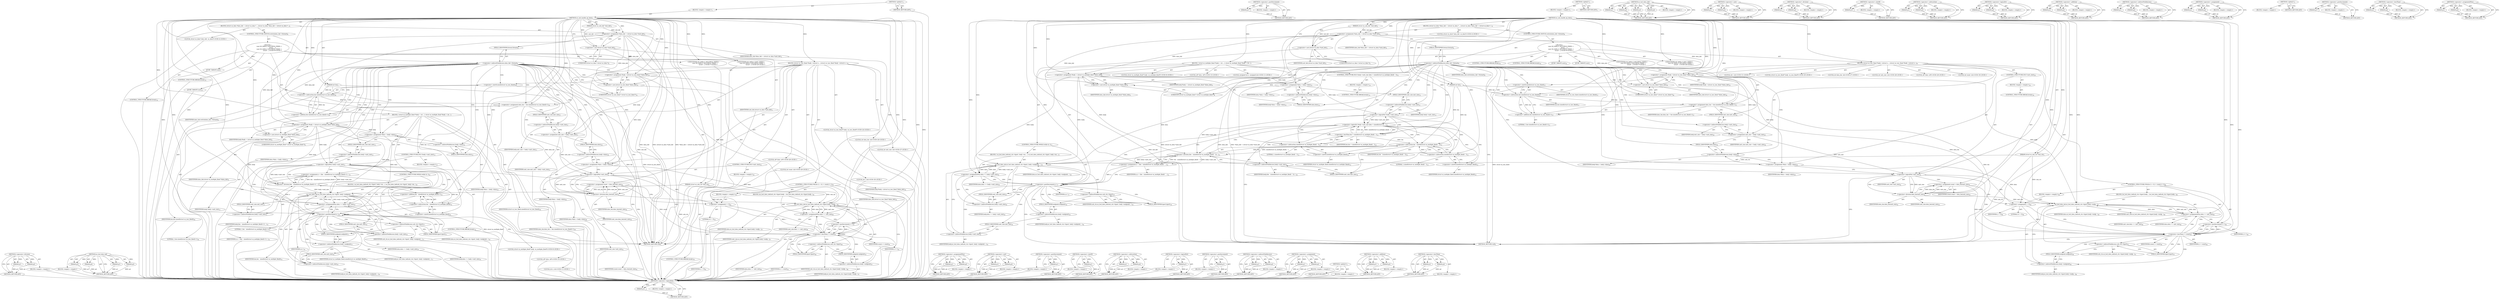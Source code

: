 digraph "&lt;operator&gt;.assignmentPlus" {
vulnerable_198 [label=<(METHOD,&lt;operator&gt;.division)>];
vulnerable_199 [label=<(PARAM,p1)>];
vulnerable_200 [label=<(PARAM,p2)>];
vulnerable_201 [label=<(BLOCK,&lt;empty&gt;,&lt;empty&gt;)>];
vulnerable_202 [label=<(METHOD_RETURN,ANY)>];
vulnerable_221 [label=<(METHOD,oz_hcd_data_ind)>];
vulnerable_222 [label=<(PARAM,p1)>];
vulnerable_223 [label=<(PARAM,p2)>];
vulnerable_224 [label=<(PARAM,p3)>];
vulnerable_225 [label=<(PARAM,p4)>];
vulnerable_226 [label=<(BLOCK,&lt;empty&gt;,&lt;empty&gt;)>];
vulnerable_227 [label=<(METHOD_RETURN,ANY)>];
vulnerable_6 [label=<(METHOD,&lt;global&gt;)<SUB>1</SUB>>];
vulnerable_7 [label=<(BLOCK,&lt;empty&gt;,&lt;empty&gt;)<SUB>1</SUB>>];
vulnerable_8 [label=<(METHOD,oz_usb_handle_ep_data)<SUB>1</SUB>>];
vulnerable_9 [label=<(PARAM,struct oz_usb_ctx *usb_ctx)<SUB>1</SUB>>];
vulnerable_10 [label=<(PARAM,struct oz_usb_hdr *usb_hdr)<SUB>2</SUB>>];
vulnerable_11 [label=<(PARAM,int len)<SUB>2</SUB>>];
vulnerable_12 [label=<(BLOCK,{
	struct oz_data *data_hdr = (struct oz_data *...,{
	struct oz_data *data_hdr = (struct oz_data *...)<SUB>3</SUB>>];
vulnerable_13 [label="<(LOCAL,struct oz_data* data_hdr: oz_data*)<SUB>4</SUB>>"];
vulnerable_14 [label=<(&lt;operator&gt;.assignment,*data_hdr = (struct oz_data *)usb_hdr)<SUB>4</SUB>>];
vulnerable_15 [label=<(IDENTIFIER,data_hdr,*data_hdr = (struct oz_data *)usb_hdr)<SUB>4</SUB>>];
vulnerable_16 [label=<(&lt;operator&gt;.cast,(struct oz_data *)usb_hdr)<SUB>4</SUB>>];
vulnerable_17 [label=<(UNKNOWN,struct oz_data *,struct oz_data *)<SUB>4</SUB>>];
vulnerable_18 [label=<(IDENTIFIER,usb_hdr,(struct oz_data *)usb_hdr)<SUB>4</SUB>>];
vulnerable_19 [label=<(CONTROL_STRUCTURE,SWITCH,switch(data_hdr-&gt;format))<SUB>6</SUB>>];
vulnerable_20 [label=<(&lt;operator&gt;.indirectFieldAccess,data_hdr-&gt;format)<SUB>6</SUB>>];
vulnerable_21 [label=<(IDENTIFIER,data_hdr,switch(data_hdr-&gt;format))<SUB>6</SUB>>];
vulnerable_22 [label=<(FIELD_IDENTIFIER,format,format)<SUB>6</SUB>>];
vulnerable_23 [label="<(BLOCK,{
	case OZ_DATA_F_MULTIPLE_FIXED: {
 			struct ...,{
	case OZ_DATA_F_MULTIPLE_FIXED: {
 			struct ...)<SUB>6</SUB>>"];
vulnerable_24 [label=<(JUMP_TARGET,case)<SUB>7</SUB>>];
vulnerable_25 [label="<(IDENTIFIER,OZ_DATA_F_MULTIPLE_FIXED,{
	case OZ_DATA_F_MULTIPLE_FIXED: {
 			struct ...)<SUB>7</SUB>>"];
vulnerable_26 [label=<(BLOCK,{
 			struct oz_multiple_fixed *body =
 				(st...,{
 			struct oz_multiple_fixed *body =
 				(st...)<SUB>7</SUB>>];
vulnerable_27 [label="<(LOCAL,struct oz_multiple_fixed* body: oz_multiple_fixed*)<SUB>8</SUB>>"];
vulnerable_28 [label=<(&lt;operator&gt;.assignment,*body =
 				(struct oz_multiple_fixed *)data_hdr)<SUB>8</SUB>>];
vulnerable_29 [label=<(IDENTIFIER,body,*body =
 				(struct oz_multiple_fixed *)data_hdr)<SUB>8</SUB>>];
vulnerable_30 [label=<(&lt;operator&gt;.cast,(struct oz_multiple_fixed *)data_hdr)<SUB>9</SUB>>];
vulnerable_31 [label=<(UNKNOWN,struct oz_multiple_fixed *,struct oz_multiple_fixed *)<SUB>9</SUB>>];
vulnerable_32 [label=<(IDENTIFIER,data_hdr,(struct oz_multiple_fixed *)data_hdr)<SUB>9</SUB>>];
vulnerable_33 [label="<(LOCAL,u8* data: u8*)<SUB>10</SUB>>"];
vulnerable_34 [label=<(&lt;operator&gt;.assignment,*data = body-&gt;data)<SUB>10</SUB>>];
vulnerable_35 [label=<(IDENTIFIER,data,*data = body-&gt;data)<SUB>10</SUB>>];
vulnerable_36 [label=<(&lt;operator&gt;.indirectFieldAccess,body-&gt;data)<SUB>10</SUB>>];
vulnerable_37 [label=<(IDENTIFIER,body,*data = body-&gt;data)<SUB>10</SUB>>];
vulnerable_38 [label=<(FIELD_IDENTIFIER,data,data)<SUB>10</SUB>>];
vulnerable_39 [label="<(LOCAL,int n: int)<SUB>11</SUB>>"];
vulnerable_40 [label=<(CONTROL_STRUCTURE,IF,if (!body-&gt;unit_size))<SUB>12</SUB>>];
vulnerable_41 [label=<(&lt;operator&gt;.logicalNot,!body-&gt;unit_size)<SUB>12</SUB>>];
vulnerable_42 [label=<(&lt;operator&gt;.indirectFieldAccess,body-&gt;unit_size)<SUB>12</SUB>>];
vulnerable_43 [label=<(IDENTIFIER,body,!body-&gt;unit_size)<SUB>12</SUB>>];
vulnerable_44 [label=<(FIELD_IDENTIFIER,unit_size,unit_size)<SUB>12</SUB>>];
vulnerable_45 [label=<(BLOCK,&lt;empty&gt;,&lt;empty&gt;)<SUB>13</SUB>>];
vulnerable_46 [label=<(CONTROL_STRUCTURE,BREAK,break;)<SUB>13</SUB>>];
vulnerable_47 [label=<(&lt;operator&gt;.assignment,n = (len - sizeof(struct oz_multiple_fixed)+1)
...)<SUB>14</SUB>>];
vulnerable_48 [label=<(IDENTIFIER,n,n = (len - sizeof(struct oz_multiple_fixed)+1)
...)<SUB>14</SUB>>];
vulnerable_49 [label=<(&lt;operator&gt;.division,(len - sizeof(struct oz_multiple_fixed)+1)
 			...)<SUB>14</SUB>>];
vulnerable_50 [label=<(&lt;operator&gt;.addition,len - sizeof(struct oz_multiple_fixed)+1)<SUB>14</SUB>>];
vulnerable_51 [label=<(&lt;operator&gt;.subtraction,len - sizeof(struct oz_multiple_fixed))<SUB>14</SUB>>];
vulnerable_52 [label=<(IDENTIFIER,len,len - sizeof(struct oz_multiple_fixed))<SUB>14</SUB>>];
vulnerable_53 [label=<(&lt;operator&gt;.sizeOf,sizeof(struct oz_multiple_fixed))<SUB>14</SUB>>];
vulnerable_54 [label=<(IDENTIFIER,struct oz_multiple_fixed,sizeof(struct oz_multiple_fixed))<SUB>14</SUB>>];
vulnerable_55 [label=<(LITERAL,1,len - sizeof(struct oz_multiple_fixed)+1)<SUB>14</SUB>>];
vulnerable_56 [label=<(&lt;operator&gt;.indirectFieldAccess,body-&gt;unit_size)<SUB>15</SUB>>];
vulnerable_57 [label=<(IDENTIFIER,body,(len - sizeof(struct oz_multiple_fixed)+1)
 			...)<SUB>15</SUB>>];
vulnerable_58 [label=<(FIELD_IDENTIFIER,unit_size,unit_size)<SUB>15</SUB>>];
vulnerable_59 [label=<(CONTROL_STRUCTURE,WHILE,while (n--))<SUB>16</SUB>>];
vulnerable_60 [label=<(&lt;operator&gt;.postDecrement,n--)<SUB>16</SUB>>];
vulnerable_61 [label=<(IDENTIFIER,n,n--)<SUB>16</SUB>>];
vulnerable_62 [label=<(BLOCK,{
 				oz_hcd_data_ind(usb_ctx-&gt;hport, body-&gt;en...,{
 				oz_hcd_data_ind(usb_ctx-&gt;hport, body-&gt;en...)<SUB>16</SUB>>];
vulnerable_63 [label=<(oz_hcd_data_ind,oz_hcd_data_ind(usb_ctx-&gt;hport, body-&gt;endpoint,...)<SUB>17</SUB>>];
vulnerable_64 [label=<(&lt;operator&gt;.indirectFieldAccess,usb_ctx-&gt;hport)<SUB>17</SUB>>];
vulnerable_65 [label=<(IDENTIFIER,usb_ctx,oz_hcd_data_ind(usb_ctx-&gt;hport, body-&gt;endpoint,...)<SUB>17</SUB>>];
vulnerable_66 [label=<(FIELD_IDENTIFIER,hport,hport)<SUB>17</SUB>>];
vulnerable_67 [label=<(&lt;operator&gt;.indirectFieldAccess,body-&gt;endpoint)<SUB>17</SUB>>];
vulnerable_68 [label=<(IDENTIFIER,body,oz_hcd_data_ind(usb_ctx-&gt;hport, body-&gt;endpoint,...)<SUB>17</SUB>>];
vulnerable_69 [label=<(FIELD_IDENTIFIER,endpoint,endpoint)<SUB>17</SUB>>];
vulnerable_70 [label=<(IDENTIFIER,data,oz_hcd_data_ind(usb_ctx-&gt;hport, body-&gt;endpoint,...)<SUB>18</SUB>>];
vulnerable_71 [label=<(&lt;operator&gt;.indirectFieldAccess,body-&gt;unit_size)<SUB>18</SUB>>];
vulnerable_72 [label=<(IDENTIFIER,body,oz_hcd_data_ind(usb_ctx-&gt;hport, body-&gt;endpoint,...)<SUB>18</SUB>>];
vulnerable_73 [label=<(FIELD_IDENTIFIER,unit_size,unit_size)<SUB>18</SUB>>];
vulnerable_74 [label=<(&lt;operator&gt;.assignmentPlus,data += body-&gt;unit_size)<SUB>19</SUB>>];
vulnerable_75 [label=<(IDENTIFIER,data,data += body-&gt;unit_size)<SUB>19</SUB>>];
vulnerable_76 [label=<(&lt;operator&gt;.indirectFieldAccess,body-&gt;unit_size)<SUB>19</SUB>>];
vulnerable_77 [label=<(IDENTIFIER,body,data += body-&gt;unit_size)<SUB>19</SUB>>];
vulnerable_78 [label=<(FIELD_IDENTIFIER,unit_size,unit_size)<SUB>19</SUB>>];
vulnerable_79 [label=<(CONTROL_STRUCTURE,BREAK,break;)<SUB>22</SUB>>];
vulnerable_80 [label=<(JUMP_TARGET,case)<SUB>23</SUB>>];
vulnerable_81 [label="<(IDENTIFIER,OZ_DATA_F_ISOC_FIXED,{
	case OZ_DATA_F_MULTIPLE_FIXED: {
 			struct ...)<SUB>23</SUB>>"];
vulnerable_82 [label=<(BLOCK,{
			struct oz_isoc_fixed *body =
				(struct o...,{
			struct oz_isoc_fixed *body =
				(struct o...)<SUB>23</SUB>>];
vulnerable_83 [label="<(LOCAL,struct oz_isoc_fixed* body: oz_isoc_fixed*)<SUB>24</SUB>>"];
vulnerable_84 [label=<(&lt;operator&gt;.assignment,*body =
				(struct oz_isoc_fixed *)data_hdr)<SUB>24</SUB>>];
vulnerable_85 [label=<(IDENTIFIER,body,*body =
				(struct oz_isoc_fixed *)data_hdr)<SUB>24</SUB>>];
vulnerable_86 [label=<(&lt;operator&gt;.cast,(struct oz_isoc_fixed *)data_hdr)<SUB>25</SUB>>];
vulnerable_87 [label=<(UNKNOWN,struct oz_isoc_fixed *,struct oz_isoc_fixed *)<SUB>25</SUB>>];
vulnerable_88 [label=<(IDENTIFIER,data_hdr,(struct oz_isoc_fixed *)data_hdr)<SUB>25</SUB>>];
vulnerable_89 [label="<(LOCAL,int data_len: int)<SUB>26</SUB>>"];
vulnerable_90 [label=<(&lt;operator&gt;.assignment,data_len = len-sizeof(struct oz_isoc_fixed)+1)<SUB>26</SUB>>];
vulnerable_91 [label=<(IDENTIFIER,data_len,data_len = len-sizeof(struct oz_isoc_fixed)+1)<SUB>26</SUB>>];
vulnerable_92 [label=<(&lt;operator&gt;.addition,len-sizeof(struct oz_isoc_fixed)+1)<SUB>26</SUB>>];
vulnerable_93 [label=<(&lt;operator&gt;.subtraction,len-sizeof(struct oz_isoc_fixed))<SUB>26</SUB>>];
vulnerable_94 [label=<(IDENTIFIER,len,len-sizeof(struct oz_isoc_fixed))<SUB>26</SUB>>];
vulnerable_95 [label=<(&lt;operator&gt;.sizeOf,sizeof(struct oz_isoc_fixed))<SUB>26</SUB>>];
vulnerable_96 [label=<(IDENTIFIER,struct oz_isoc_fixed,sizeof(struct oz_isoc_fixed))<SUB>26</SUB>>];
vulnerable_97 [label=<(LITERAL,1,len-sizeof(struct oz_isoc_fixed)+1)<SUB>26</SUB>>];
vulnerable_98 [label="<(LOCAL,int unit_size: int)<SUB>27</SUB>>"];
vulnerable_99 [label=<(&lt;operator&gt;.assignment,unit_size = body-&gt;unit_size)<SUB>27</SUB>>];
vulnerable_100 [label=<(IDENTIFIER,unit_size,unit_size = body-&gt;unit_size)<SUB>27</SUB>>];
vulnerable_101 [label=<(&lt;operator&gt;.indirectFieldAccess,body-&gt;unit_size)<SUB>27</SUB>>];
vulnerable_102 [label=<(IDENTIFIER,body,unit_size = body-&gt;unit_size)<SUB>27</SUB>>];
vulnerable_103 [label=<(FIELD_IDENTIFIER,unit_size,unit_size)<SUB>27</SUB>>];
vulnerable_104 [label="<(LOCAL,u8* data: u8*)<SUB>28</SUB>>"];
vulnerable_105 [label=<(&lt;operator&gt;.assignment,*data = body-&gt;data)<SUB>28</SUB>>];
vulnerable_106 [label=<(IDENTIFIER,data,*data = body-&gt;data)<SUB>28</SUB>>];
vulnerable_107 [label=<(&lt;operator&gt;.indirectFieldAccess,body-&gt;data)<SUB>28</SUB>>];
vulnerable_108 [label=<(IDENTIFIER,body,*data = body-&gt;data)<SUB>28</SUB>>];
vulnerable_109 [label=<(FIELD_IDENTIFIER,data,data)<SUB>28</SUB>>];
vulnerable_110 [label="<(LOCAL,int count: int)<SUB>29</SUB>>"];
vulnerable_111 [label="<(LOCAL,int i: int)<SUB>30</SUB>>"];
vulnerable_112 [label=<(CONTROL_STRUCTURE,IF,if (!unit_size))<SUB>32</SUB>>];
vulnerable_113 [label=<(&lt;operator&gt;.logicalNot,!unit_size)<SUB>32</SUB>>];
vulnerable_114 [label=<(IDENTIFIER,unit_size,!unit_size)<SUB>32</SUB>>];
vulnerable_115 [label=<(BLOCK,&lt;empty&gt;,&lt;empty&gt;)<SUB>33</SUB>>];
vulnerable_116 [label=<(CONTROL_STRUCTURE,BREAK,break;)<SUB>33</SUB>>];
vulnerable_117 [label=<(&lt;operator&gt;.assignment,count = data_len/unit_size)<SUB>34</SUB>>];
vulnerable_118 [label=<(IDENTIFIER,count,count = data_len/unit_size)<SUB>34</SUB>>];
vulnerable_119 [label=<(&lt;operator&gt;.division,data_len/unit_size)<SUB>34</SUB>>];
vulnerable_120 [label=<(IDENTIFIER,data_len,data_len/unit_size)<SUB>34</SUB>>];
vulnerable_121 [label=<(IDENTIFIER,unit_size,data_len/unit_size)<SUB>34</SUB>>];
vulnerable_122 [label=<(CONTROL_STRUCTURE,FOR,for (i = 0;i &lt; count;i++))<SUB>35</SUB>>];
vulnerable_123 [label=<(BLOCK,&lt;empty&gt;,&lt;empty&gt;)<SUB>35</SUB>>];
vulnerable_124 [label=<(&lt;operator&gt;.assignment,i = 0)<SUB>35</SUB>>];
vulnerable_125 [label=<(IDENTIFIER,i,i = 0)<SUB>35</SUB>>];
vulnerable_126 [label=<(LITERAL,0,i = 0)<SUB>35</SUB>>];
vulnerable_127 [label=<(&lt;operator&gt;.lessThan,i &lt; count)<SUB>35</SUB>>];
vulnerable_128 [label=<(IDENTIFIER,i,i &lt; count)<SUB>35</SUB>>];
vulnerable_129 [label=<(IDENTIFIER,count,i &lt; count)<SUB>35</SUB>>];
vulnerable_130 [label=<(&lt;operator&gt;.postIncrement,i++)<SUB>35</SUB>>];
vulnerable_131 [label=<(IDENTIFIER,i,i++)<SUB>35</SUB>>];
vulnerable_132 [label=<(BLOCK,{
				oz_hcd_data_ind(usb_ctx-&gt;hport,
					body...,{
				oz_hcd_data_ind(usb_ctx-&gt;hport,
					body...)<SUB>35</SUB>>];
vulnerable_133 [label=<(oz_hcd_data_ind,oz_hcd_data_ind(usb_ctx-&gt;hport,
					body-&gt;endp...)<SUB>36</SUB>>];
vulnerable_134 [label=<(&lt;operator&gt;.indirectFieldAccess,usb_ctx-&gt;hport)<SUB>36</SUB>>];
vulnerable_135 [label=<(IDENTIFIER,usb_ctx,oz_hcd_data_ind(usb_ctx-&gt;hport,
					body-&gt;endp...)<SUB>36</SUB>>];
vulnerable_136 [label=<(FIELD_IDENTIFIER,hport,hport)<SUB>36</SUB>>];
vulnerable_137 [label=<(&lt;operator&gt;.indirectFieldAccess,body-&gt;endpoint)<SUB>37</SUB>>];
vulnerable_138 [label=<(IDENTIFIER,body,oz_hcd_data_ind(usb_ctx-&gt;hport,
					body-&gt;endp...)<SUB>37</SUB>>];
vulnerable_139 [label=<(FIELD_IDENTIFIER,endpoint,endpoint)<SUB>37</SUB>>];
vulnerable_140 [label=<(IDENTIFIER,data,oz_hcd_data_ind(usb_ctx-&gt;hport,
					body-&gt;endp...)<SUB>37</SUB>>];
vulnerable_141 [label=<(IDENTIFIER,unit_size,oz_hcd_data_ind(usb_ctx-&gt;hport,
					body-&gt;endp...)<SUB>37</SUB>>];
vulnerable_142 [label=<(&lt;operator&gt;.assignmentPlus,data += unit_size)<SUB>38</SUB>>];
vulnerable_143 [label=<(IDENTIFIER,data,data += unit_size)<SUB>38</SUB>>];
vulnerable_144 [label=<(IDENTIFIER,unit_size,data += unit_size)<SUB>38</SUB>>];
vulnerable_145 [label=<(CONTROL_STRUCTURE,BREAK,break;)<SUB>41</SUB>>];
vulnerable_146 [label=<(METHOD_RETURN,void)<SUB>1</SUB>>];
vulnerable_148 [label=<(METHOD_RETURN,ANY)<SUB>1</SUB>>];
vulnerable_228 [label=<(METHOD,&lt;operator&gt;.assignmentPlus)>];
vulnerable_229 [label=<(PARAM,p1)>];
vulnerable_230 [label=<(PARAM,p2)>];
vulnerable_231 [label=<(BLOCK,&lt;empty&gt;,&lt;empty&gt;)>];
vulnerable_232 [label=<(METHOD_RETURN,ANY)>];
vulnerable_184 [label=<(METHOD,&lt;operator&gt;.cast)>];
vulnerable_185 [label=<(PARAM,p1)>];
vulnerable_186 [label=<(PARAM,p2)>];
vulnerable_187 [label=<(BLOCK,&lt;empty&gt;,&lt;empty&gt;)>];
vulnerable_188 [label=<(METHOD_RETURN,ANY)>];
vulnerable_217 [label=<(METHOD,&lt;operator&gt;.postDecrement)>];
vulnerable_218 [label=<(PARAM,p1)>];
vulnerable_219 [label=<(BLOCK,&lt;empty&gt;,&lt;empty&gt;)>];
vulnerable_220 [label=<(METHOD_RETURN,ANY)>];
vulnerable_213 [label=<(METHOD,&lt;operator&gt;.sizeOf)>];
vulnerable_214 [label=<(PARAM,p1)>];
vulnerable_215 [label=<(BLOCK,&lt;empty&gt;,&lt;empty&gt;)>];
vulnerable_216 [label=<(METHOD_RETURN,ANY)>];
vulnerable_208 [label=<(METHOD,&lt;operator&gt;.subtraction)>];
vulnerable_209 [label=<(PARAM,p1)>];
vulnerable_210 [label=<(PARAM,p2)>];
vulnerable_211 [label=<(BLOCK,&lt;empty&gt;,&lt;empty&gt;)>];
vulnerable_212 [label=<(METHOD_RETURN,ANY)>];
vulnerable_194 [label=<(METHOD,&lt;operator&gt;.logicalNot)>];
vulnerable_195 [label=<(PARAM,p1)>];
vulnerable_196 [label=<(BLOCK,&lt;empty&gt;,&lt;empty&gt;)>];
vulnerable_197 [label=<(METHOD_RETURN,ANY)>];
vulnerable_238 [label=<(METHOD,&lt;operator&gt;.postIncrement)>];
vulnerable_239 [label=<(PARAM,p1)>];
vulnerable_240 [label=<(BLOCK,&lt;empty&gt;,&lt;empty&gt;)>];
vulnerable_241 [label=<(METHOD_RETURN,ANY)>];
vulnerable_189 [label=<(METHOD,&lt;operator&gt;.indirectFieldAccess)>];
vulnerable_190 [label=<(PARAM,p1)>];
vulnerable_191 [label=<(PARAM,p2)>];
vulnerable_192 [label=<(BLOCK,&lt;empty&gt;,&lt;empty&gt;)>];
vulnerable_193 [label=<(METHOD_RETURN,ANY)>];
vulnerable_179 [label=<(METHOD,&lt;operator&gt;.assignment)>];
vulnerable_180 [label=<(PARAM,p1)>];
vulnerable_181 [label=<(PARAM,p2)>];
vulnerable_182 [label=<(BLOCK,&lt;empty&gt;,&lt;empty&gt;)>];
vulnerable_183 [label=<(METHOD_RETURN,ANY)>];
vulnerable_173 [label=<(METHOD,&lt;global&gt;)<SUB>1</SUB>>];
vulnerable_174 [label=<(BLOCK,&lt;empty&gt;,&lt;empty&gt;)>];
vulnerable_175 [label=<(METHOD_RETURN,ANY)>];
vulnerable_203 [label=<(METHOD,&lt;operator&gt;.addition)>];
vulnerable_204 [label=<(PARAM,p1)>];
vulnerable_205 [label=<(PARAM,p2)>];
vulnerable_206 [label=<(BLOCK,&lt;empty&gt;,&lt;empty&gt;)>];
vulnerable_207 [label=<(METHOD_RETURN,ANY)>];
vulnerable_233 [label=<(METHOD,&lt;operator&gt;.lessThan)>];
vulnerable_234 [label=<(PARAM,p1)>];
vulnerable_235 [label=<(PARAM,p2)>];
vulnerable_236 [label=<(BLOCK,&lt;empty&gt;,&lt;empty&gt;)>];
vulnerable_237 [label=<(METHOD_RETURN,ANY)>];
fixed_208 [label=<(METHOD,&lt;operator&gt;.logicalNot)>];
fixed_209 [label=<(PARAM,p1)>];
fixed_210 [label=<(BLOCK,&lt;empty&gt;,&lt;empty&gt;)>];
fixed_211 [label=<(METHOD_RETURN,ANY)>];
fixed_231 [label=<(METHOD,&lt;operator&gt;.postDecrement)>];
fixed_232 [label=<(PARAM,p1)>];
fixed_233 [label=<(BLOCK,&lt;empty&gt;,&lt;empty&gt;)>];
fixed_234 [label=<(METHOD_RETURN,ANY)>];
fixed_6 [label=<(METHOD,&lt;global&gt;)<SUB>1</SUB>>];
fixed_7 [label=<(BLOCK,&lt;empty&gt;,&lt;empty&gt;)<SUB>1</SUB>>];
fixed_8 [label=<(METHOD,oz_usb_handle_ep_data)<SUB>1</SUB>>];
fixed_9 [label=<(PARAM,struct oz_usb_ctx *usb_ctx)<SUB>1</SUB>>];
fixed_10 [label=<(PARAM,struct oz_usb_hdr *usb_hdr)<SUB>2</SUB>>];
fixed_11 [label=<(PARAM,int len)<SUB>2</SUB>>];
fixed_12 [label=<(BLOCK,{
	struct oz_data *data_hdr = (struct oz_data *...,{
	struct oz_data *data_hdr = (struct oz_data *...)<SUB>3</SUB>>];
fixed_13 [label="<(LOCAL,struct oz_data* data_hdr: oz_data*)<SUB>4</SUB>>"];
fixed_14 [label=<(&lt;operator&gt;.assignment,*data_hdr = (struct oz_data *)usb_hdr)<SUB>4</SUB>>];
fixed_15 [label=<(IDENTIFIER,data_hdr,*data_hdr = (struct oz_data *)usb_hdr)<SUB>4</SUB>>];
fixed_16 [label=<(&lt;operator&gt;.cast,(struct oz_data *)usb_hdr)<SUB>4</SUB>>];
fixed_17 [label=<(UNKNOWN,struct oz_data *,struct oz_data *)<SUB>4</SUB>>];
fixed_18 [label=<(IDENTIFIER,usb_hdr,(struct oz_data *)usb_hdr)<SUB>4</SUB>>];
fixed_19 [label=<(CONTROL_STRUCTURE,SWITCH,switch(data_hdr-&gt;format))<SUB>6</SUB>>];
fixed_20 [label=<(&lt;operator&gt;.indirectFieldAccess,data_hdr-&gt;format)<SUB>6</SUB>>];
fixed_21 [label=<(IDENTIFIER,data_hdr,switch(data_hdr-&gt;format))<SUB>6</SUB>>];
fixed_22 [label=<(FIELD_IDENTIFIER,format,format)<SUB>6</SUB>>];
fixed_23 [label="<(BLOCK,{
	case OZ_DATA_F_MULTIPLE_FIXED: {
 			struct ...,{
	case OZ_DATA_F_MULTIPLE_FIXED: {
 			struct ...)<SUB>6</SUB>>"];
fixed_24 [label=<(JUMP_TARGET,case)<SUB>7</SUB>>];
fixed_25 [label="<(IDENTIFIER,OZ_DATA_F_MULTIPLE_FIXED,{
	case OZ_DATA_F_MULTIPLE_FIXED: {
 			struct ...)<SUB>7</SUB>>"];
fixed_26 [label=<(BLOCK,{
 			struct oz_multiple_fixed *body =
 				(st...,{
 			struct oz_multiple_fixed *body =
 				(st...)<SUB>7</SUB>>];
fixed_27 [label="<(LOCAL,struct oz_multiple_fixed* body: oz_multiple_fixed*)<SUB>8</SUB>>"];
fixed_28 [label=<(&lt;operator&gt;.assignment,*body =
 				(struct oz_multiple_fixed *)data_hdr)<SUB>8</SUB>>];
fixed_29 [label=<(IDENTIFIER,body,*body =
 				(struct oz_multiple_fixed *)data_hdr)<SUB>8</SUB>>];
fixed_30 [label=<(&lt;operator&gt;.cast,(struct oz_multiple_fixed *)data_hdr)<SUB>9</SUB>>];
fixed_31 [label=<(UNKNOWN,struct oz_multiple_fixed *,struct oz_multiple_fixed *)<SUB>9</SUB>>];
fixed_32 [label=<(IDENTIFIER,data_hdr,(struct oz_multiple_fixed *)data_hdr)<SUB>9</SUB>>];
fixed_33 [label="<(LOCAL,u8* data: u8*)<SUB>10</SUB>>"];
fixed_34 [label=<(&lt;operator&gt;.assignment,*data = body-&gt;data)<SUB>10</SUB>>];
fixed_35 [label=<(IDENTIFIER,data,*data = body-&gt;data)<SUB>10</SUB>>];
fixed_36 [label=<(&lt;operator&gt;.indirectFieldAccess,body-&gt;data)<SUB>10</SUB>>];
fixed_37 [label=<(IDENTIFIER,body,*data = body-&gt;data)<SUB>10</SUB>>];
fixed_38 [label=<(FIELD_IDENTIFIER,data,data)<SUB>10</SUB>>];
fixed_39 [label="<(LOCAL,unsigned int n: unsigned int)<SUB>11</SUB>>"];
fixed_40 [label=<(CONTROL_STRUCTURE,IF,if (!body-&gt;unit_size ||
				len &lt; sizeof(struct oz_multiple_fixed) - 1))<SUB>12</SUB>>];
fixed_41 [label=<(&lt;operator&gt;.logicalOr,!body-&gt;unit_size ||
				len &lt; sizeof(struct oz_...)<SUB>12</SUB>>];
fixed_42 [label=<(&lt;operator&gt;.logicalNot,!body-&gt;unit_size)<SUB>12</SUB>>];
fixed_43 [label=<(&lt;operator&gt;.indirectFieldAccess,body-&gt;unit_size)<SUB>12</SUB>>];
fixed_44 [label=<(IDENTIFIER,body,!body-&gt;unit_size)<SUB>12</SUB>>];
fixed_45 [label=<(FIELD_IDENTIFIER,unit_size,unit_size)<SUB>12</SUB>>];
fixed_46 [label=<(&lt;operator&gt;.lessThan,len &lt; sizeof(struct oz_multiple_fixed) - 1)<SUB>13</SUB>>];
fixed_47 [label=<(IDENTIFIER,len,len &lt; sizeof(struct oz_multiple_fixed) - 1)<SUB>13</SUB>>];
fixed_48 [label=<(&lt;operator&gt;.subtraction,sizeof(struct oz_multiple_fixed) - 1)<SUB>13</SUB>>];
fixed_49 [label=<(&lt;operator&gt;.sizeOf,sizeof(struct oz_multiple_fixed))<SUB>13</SUB>>];
fixed_50 [label=<(IDENTIFIER,struct oz_multiple_fixed,sizeof(struct oz_multiple_fixed))<SUB>13</SUB>>];
fixed_51 [label=<(LITERAL,1,sizeof(struct oz_multiple_fixed) - 1)<SUB>13</SUB>>];
fixed_52 [label=<(BLOCK,&lt;empty&gt;,&lt;empty&gt;)<SUB>14</SUB>>];
fixed_53 [label=<(CONTROL_STRUCTURE,BREAK,break;)<SUB>14</SUB>>];
fixed_54 [label=<(&lt;operator&gt;.assignment,n = (len - (sizeof(struct oz_multiple_fixed) - ...)<SUB>15</SUB>>];
fixed_55 [label=<(IDENTIFIER,n,n = (len - (sizeof(struct oz_multiple_fixed) - ...)<SUB>15</SUB>>];
fixed_56 [label=<(&lt;operator&gt;.division,(len - (sizeof(struct oz_multiple_fixed) - 1))
...)<SUB>15</SUB>>];
fixed_57 [label=<(&lt;operator&gt;.subtraction,len - (sizeof(struct oz_multiple_fixed) - 1))<SUB>15</SUB>>];
fixed_58 [label=<(IDENTIFIER,len,len - (sizeof(struct oz_multiple_fixed) - 1))<SUB>15</SUB>>];
fixed_59 [label=<(&lt;operator&gt;.subtraction,sizeof(struct oz_multiple_fixed) - 1)<SUB>15</SUB>>];
fixed_60 [label=<(&lt;operator&gt;.sizeOf,sizeof(struct oz_multiple_fixed))<SUB>15</SUB>>];
fixed_61 [label=<(IDENTIFIER,struct oz_multiple_fixed,sizeof(struct oz_multiple_fixed))<SUB>15</SUB>>];
fixed_62 [label=<(LITERAL,1,sizeof(struct oz_multiple_fixed) - 1)<SUB>15</SUB>>];
fixed_63 [label=<(&lt;operator&gt;.indirectFieldAccess,body-&gt;unit_size)<SUB>16</SUB>>];
fixed_64 [label=<(IDENTIFIER,body,(len - (sizeof(struct oz_multiple_fixed) - 1))
...)<SUB>16</SUB>>];
fixed_65 [label=<(FIELD_IDENTIFIER,unit_size,unit_size)<SUB>16</SUB>>];
fixed_66 [label=<(CONTROL_STRUCTURE,WHILE,while (n--))<SUB>17</SUB>>];
fixed_67 [label=<(&lt;operator&gt;.postDecrement,n--)<SUB>17</SUB>>];
fixed_68 [label=<(IDENTIFIER,n,n--)<SUB>17</SUB>>];
fixed_69 [label=<(BLOCK,{
 				oz_hcd_data_ind(usb_ctx-&gt;hport, body-&gt;en...,{
 				oz_hcd_data_ind(usb_ctx-&gt;hport, body-&gt;en...)<SUB>17</SUB>>];
fixed_70 [label=<(oz_hcd_data_ind,oz_hcd_data_ind(usb_ctx-&gt;hport, body-&gt;endpoint,...)<SUB>18</SUB>>];
fixed_71 [label=<(&lt;operator&gt;.indirectFieldAccess,usb_ctx-&gt;hport)<SUB>18</SUB>>];
fixed_72 [label=<(IDENTIFIER,usb_ctx,oz_hcd_data_ind(usb_ctx-&gt;hport, body-&gt;endpoint,...)<SUB>18</SUB>>];
fixed_73 [label=<(FIELD_IDENTIFIER,hport,hport)<SUB>18</SUB>>];
fixed_74 [label=<(&lt;operator&gt;.indirectFieldAccess,body-&gt;endpoint)<SUB>18</SUB>>];
fixed_75 [label=<(IDENTIFIER,body,oz_hcd_data_ind(usb_ctx-&gt;hport, body-&gt;endpoint,...)<SUB>18</SUB>>];
fixed_76 [label=<(FIELD_IDENTIFIER,endpoint,endpoint)<SUB>18</SUB>>];
fixed_77 [label=<(IDENTIFIER,data,oz_hcd_data_ind(usb_ctx-&gt;hport, body-&gt;endpoint,...)<SUB>19</SUB>>];
fixed_78 [label=<(&lt;operator&gt;.indirectFieldAccess,body-&gt;unit_size)<SUB>19</SUB>>];
fixed_79 [label=<(IDENTIFIER,body,oz_hcd_data_ind(usb_ctx-&gt;hport, body-&gt;endpoint,...)<SUB>19</SUB>>];
fixed_80 [label=<(FIELD_IDENTIFIER,unit_size,unit_size)<SUB>19</SUB>>];
fixed_81 [label=<(&lt;operator&gt;.assignmentPlus,data += body-&gt;unit_size)<SUB>20</SUB>>];
fixed_82 [label=<(IDENTIFIER,data,data += body-&gt;unit_size)<SUB>20</SUB>>];
fixed_83 [label=<(&lt;operator&gt;.indirectFieldAccess,body-&gt;unit_size)<SUB>20</SUB>>];
fixed_84 [label=<(IDENTIFIER,body,data += body-&gt;unit_size)<SUB>20</SUB>>];
fixed_85 [label=<(FIELD_IDENTIFIER,unit_size,unit_size)<SUB>20</SUB>>];
fixed_86 [label=<(CONTROL_STRUCTURE,BREAK,break;)<SUB>23</SUB>>];
fixed_87 [label=<(JUMP_TARGET,case)<SUB>24</SUB>>];
fixed_88 [label="<(IDENTIFIER,OZ_DATA_F_ISOC_FIXED,{
	case OZ_DATA_F_MULTIPLE_FIXED: {
 			struct ...)<SUB>24</SUB>>"];
fixed_89 [label=<(BLOCK,{
			struct oz_isoc_fixed *body =
				(struct o...,{
			struct oz_isoc_fixed *body =
				(struct o...)<SUB>24</SUB>>];
fixed_90 [label="<(LOCAL,struct oz_isoc_fixed* body: oz_isoc_fixed*)<SUB>25</SUB>>"];
fixed_91 [label=<(&lt;operator&gt;.assignment,*body =
				(struct oz_isoc_fixed *)data_hdr)<SUB>25</SUB>>];
fixed_92 [label=<(IDENTIFIER,body,*body =
				(struct oz_isoc_fixed *)data_hdr)<SUB>25</SUB>>];
fixed_93 [label=<(&lt;operator&gt;.cast,(struct oz_isoc_fixed *)data_hdr)<SUB>26</SUB>>];
fixed_94 [label=<(UNKNOWN,struct oz_isoc_fixed *,struct oz_isoc_fixed *)<SUB>26</SUB>>];
fixed_95 [label=<(IDENTIFIER,data_hdr,(struct oz_isoc_fixed *)data_hdr)<SUB>26</SUB>>];
fixed_96 [label="<(LOCAL,int data_len: int)<SUB>27</SUB>>"];
fixed_97 [label=<(&lt;operator&gt;.assignment,data_len = len-sizeof(struct oz_isoc_fixed)+1)<SUB>27</SUB>>];
fixed_98 [label=<(IDENTIFIER,data_len,data_len = len-sizeof(struct oz_isoc_fixed)+1)<SUB>27</SUB>>];
fixed_99 [label=<(&lt;operator&gt;.addition,len-sizeof(struct oz_isoc_fixed)+1)<SUB>27</SUB>>];
fixed_100 [label=<(&lt;operator&gt;.subtraction,len-sizeof(struct oz_isoc_fixed))<SUB>27</SUB>>];
fixed_101 [label=<(IDENTIFIER,len,len-sizeof(struct oz_isoc_fixed))<SUB>27</SUB>>];
fixed_102 [label=<(&lt;operator&gt;.sizeOf,sizeof(struct oz_isoc_fixed))<SUB>27</SUB>>];
fixed_103 [label=<(IDENTIFIER,struct oz_isoc_fixed,sizeof(struct oz_isoc_fixed))<SUB>27</SUB>>];
fixed_104 [label=<(LITERAL,1,len-sizeof(struct oz_isoc_fixed)+1)<SUB>27</SUB>>];
fixed_105 [label="<(LOCAL,int unit_size: int)<SUB>28</SUB>>"];
fixed_106 [label=<(&lt;operator&gt;.assignment,unit_size = body-&gt;unit_size)<SUB>28</SUB>>];
fixed_107 [label=<(IDENTIFIER,unit_size,unit_size = body-&gt;unit_size)<SUB>28</SUB>>];
fixed_108 [label=<(&lt;operator&gt;.indirectFieldAccess,body-&gt;unit_size)<SUB>28</SUB>>];
fixed_109 [label=<(IDENTIFIER,body,unit_size = body-&gt;unit_size)<SUB>28</SUB>>];
fixed_110 [label=<(FIELD_IDENTIFIER,unit_size,unit_size)<SUB>28</SUB>>];
fixed_111 [label="<(LOCAL,u8* data: u8*)<SUB>29</SUB>>"];
fixed_112 [label=<(&lt;operator&gt;.assignment,*data = body-&gt;data)<SUB>29</SUB>>];
fixed_113 [label=<(IDENTIFIER,data,*data = body-&gt;data)<SUB>29</SUB>>];
fixed_114 [label=<(&lt;operator&gt;.indirectFieldAccess,body-&gt;data)<SUB>29</SUB>>];
fixed_115 [label=<(IDENTIFIER,body,*data = body-&gt;data)<SUB>29</SUB>>];
fixed_116 [label=<(FIELD_IDENTIFIER,data,data)<SUB>29</SUB>>];
fixed_117 [label="<(LOCAL,int count: int)<SUB>30</SUB>>"];
fixed_118 [label="<(LOCAL,int i: int)<SUB>31</SUB>>"];
fixed_119 [label=<(CONTROL_STRUCTURE,IF,if (!unit_size))<SUB>33</SUB>>];
fixed_120 [label=<(&lt;operator&gt;.logicalNot,!unit_size)<SUB>33</SUB>>];
fixed_121 [label=<(IDENTIFIER,unit_size,!unit_size)<SUB>33</SUB>>];
fixed_122 [label=<(BLOCK,&lt;empty&gt;,&lt;empty&gt;)<SUB>34</SUB>>];
fixed_123 [label=<(CONTROL_STRUCTURE,BREAK,break;)<SUB>34</SUB>>];
fixed_124 [label=<(&lt;operator&gt;.assignment,count = data_len/unit_size)<SUB>35</SUB>>];
fixed_125 [label=<(IDENTIFIER,count,count = data_len/unit_size)<SUB>35</SUB>>];
fixed_126 [label=<(&lt;operator&gt;.division,data_len/unit_size)<SUB>35</SUB>>];
fixed_127 [label=<(IDENTIFIER,data_len,data_len/unit_size)<SUB>35</SUB>>];
fixed_128 [label=<(IDENTIFIER,unit_size,data_len/unit_size)<SUB>35</SUB>>];
fixed_129 [label=<(CONTROL_STRUCTURE,FOR,for (i = 0;i &lt; count;i++))<SUB>36</SUB>>];
fixed_130 [label=<(BLOCK,&lt;empty&gt;,&lt;empty&gt;)<SUB>36</SUB>>];
fixed_131 [label=<(&lt;operator&gt;.assignment,i = 0)<SUB>36</SUB>>];
fixed_132 [label=<(IDENTIFIER,i,i = 0)<SUB>36</SUB>>];
fixed_133 [label=<(LITERAL,0,i = 0)<SUB>36</SUB>>];
fixed_134 [label=<(&lt;operator&gt;.lessThan,i &lt; count)<SUB>36</SUB>>];
fixed_135 [label=<(IDENTIFIER,i,i &lt; count)<SUB>36</SUB>>];
fixed_136 [label=<(IDENTIFIER,count,i &lt; count)<SUB>36</SUB>>];
fixed_137 [label=<(&lt;operator&gt;.postIncrement,i++)<SUB>36</SUB>>];
fixed_138 [label=<(IDENTIFIER,i,i++)<SUB>36</SUB>>];
fixed_139 [label=<(BLOCK,{
				oz_hcd_data_ind(usb_ctx-&gt;hport,
					body...,{
				oz_hcd_data_ind(usb_ctx-&gt;hport,
					body...)<SUB>36</SUB>>];
fixed_140 [label=<(oz_hcd_data_ind,oz_hcd_data_ind(usb_ctx-&gt;hport,
					body-&gt;endp...)<SUB>37</SUB>>];
fixed_141 [label=<(&lt;operator&gt;.indirectFieldAccess,usb_ctx-&gt;hport)<SUB>37</SUB>>];
fixed_142 [label=<(IDENTIFIER,usb_ctx,oz_hcd_data_ind(usb_ctx-&gt;hport,
					body-&gt;endp...)<SUB>37</SUB>>];
fixed_143 [label=<(FIELD_IDENTIFIER,hport,hport)<SUB>37</SUB>>];
fixed_144 [label=<(&lt;operator&gt;.indirectFieldAccess,body-&gt;endpoint)<SUB>38</SUB>>];
fixed_145 [label=<(IDENTIFIER,body,oz_hcd_data_ind(usb_ctx-&gt;hport,
					body-&gt;endp...)<SUB>38</SUB>>];
fixed_146 [label=<(FIELD_IDENTIFIER,endpoint,endpoint)<SUB>38</SUB>>];
fixed_147 [label=<(IDENTIFIER,data,oz_hcd_data_ind(usb_ctx-&gt;hport,
					body-&gt;endp...)<SUB>38</SUB>>];
fixed_148 [label=<(IDENTIFIER,unit_size,oz_hcd_data_ind(usb_ctx-&gt;hport,
					body-&gt;endp...)<SUB>38</SUB>>];
fixed_149 [label=<(&lt;operator&gt;.assignmentPlus,data += unit_size)<SUB>39</SUB>>];
fixed_150 [label=<(IDENTIFIER,data,data += unit_size)<SUB>39</SUB>>];
fixed_151 [label=<(IDENTIFIER,unit_size,data += unit_size)<SUB>39</SUB>>];
fixed_152 [label=<(CONTROL_STRUCTURE,BREAK,break;)<SUB>42</SUB>>];
fixed_153 [label=<(METHOD_RETURN,void)<SUB>1</SUB>>];
fixed_155 [label=<(METHOD_RETURN,ANY)<SUB>1</SUB>>];
fixed_235 [label=<(METHOD,oz_hcd_data_ind)>];
fixed_236 [label=<(PARAM,p1)>];
fixed_237 [label=<(PARAM,p2)>];
fixed_238 [label=<(PARAM,p3)>];
fixed_239 [label=<(PARAM,p4)>];
fixed_240 [label=<(BLOCK,&lt;empty&gt;,&lt;empty&gt;)>];
fixed_241 [label=<(METHOD_RETURN,ANY)>];
fixed_193 [label=<(METHOD,&lt;operator&gt;.cast)>];
fixed_194 [label=<(PARAM,p1)>];
fixed_195 [label=<(PARAM,p2)>];
fixed_196 [label=<(BLOCK,&lt;empty&gt;,&lt;empty&gt;)>];
fixed_197 [label=<(METHOD_RETURN,ANY)>];
fixed_226 [label=<(METHOD,&lt;operator&gt;.division)>];
fixed_227 [label=<(PARAM,p1)>];
fixed_228 [label=<(PARAM,p2)>];
fixed_229 [label=<(BLOCK,&lt;empty&gt;,&lt;empty&gt;)>];
fixed_230 [label=<(METHOD_RETURN,ANY)>];
fixed_222 [label=<(METHOD,&lt;operator&gt;.sizeOf)>];
fixed_223 [label=<(PARAM,p1)>];
fixed_224 [label=<(BLOCK,&lt;empty&gt;,&lt;empty&gt;)>];
fixed_225 [label=<(METHOD_RETURN,ANY)>];
fixed_217 [label=<(METHOD,&lt;operator&gt;.subtraction)>];
fixed_218 [label=<(PARAM,p1)>];
fixed_219 [label=<(PARAM,p2)>];
fixed_220 [label=<(BLOCK,&lt;empty&gt;,&lt;empty&gt;)>];
fixed_221 [label=<(METHOD_RETURN,ANY)>];
fixed_203 [label=<(METHOD,&lt;operator&gt;.logicalOr)>];
fixed_204 [label=<(PARAM,p1)>];
fixed_205 [label=<(PARAM,p2)>];
fixed_206 [label=<(BLOCK,&lt;empty&gt;,&lt;empty&gt;)>];
fixed_207 [label=<(METHOD_RETURN,ANY)>];
fixed_247 [label=<(METHOD,&lt;operator&gt;.addition)>];
fixed_248 [label=<(PARAM,p1)>];
fixed_249 [label=<(PARAM,p2)>];
fixed_250 [label=<(BLOCK,&lt;empty&gt;,&lt;empty&gt;)>];
fixed_251 [label=<(METHOD_RETURN,ANY)>];
fixed_198 [label=<(METHOD,&lt;operator&gt;.indirectFieldAccess)>];
fixed_199 [label=<(PARAM,p1)>];
fixed_200 [label=<(PARAM,p2)>];
fixed_201 [label=<(BLOCK,&lt;empty&gt;,&lt;empty&gt;)>];
fixed_202 [label=<(METHOD_RETURN,ANY)>];
fixed_188 [label=<(METHOD,&lt;operator&gt;.assignment)>];
fixed_189 [label=<(PARAM,p1)>];
fixed_190 [label=<(PARAM,p2)>];
fixed_191 [label=<(BLOCK,&lt;empty&gt;,&lt;empty&gt;)>];
fixed_192 [label=<(METHOD_RETURN,ANY)>];
fixed_182 [label=<(METHOD,&lt;global&gt;)<SUB>1</SUB>>];
fixed_183 [label=<(BLOCK,&lt;empty&gt;,&lt;empty&gt;)>];
fixed_184 [label=<(METHOD_RETURN,ANY)>];
fixed_252 [label=<(METHOD,&lt;operator&gt;.postIncrement)>];
fixed_253 [label=<(PARAM,p1)>];
fixed_254 [label=<(BLOCK,&lt;empty&gt;,&lt;empty&gt;)>];
fixed_255 [label=<(METHOD_RETURN,ANY)>];
fixed_212 [label=<(METHOD,&lt;operator&gt;.lessThan)>];
fixed_213 [label=<(PARAM,p1)>];
fixed_214 [label=<(PARAM,p2)>];
fixed_215 [label=<(BLOCK,&lt;empty&gt;,&lt;empty&gt;)>];
fixed_216 [label=<(METHOD_RETURN,ANY)>];
fixed_242 [label=<(METHOD,&lt;operator&gt;.assignmentPlus)>];
fixed_243 [label=<(PARAM,p1)>];
fixed_244 [label=<(PARAM,p2)>];
fixed_245 [label=<(BLOCK,&lt;empty&gt;,&lt;empty&gt;)>];
fixed_246 [label=<(METHOD_RETURN,ANY)>];
vulnerable_198 -> vulnerable_199  [key=0, label="AST: "];
vulnerable_198 -> vulnerable_199  [key=1, label="DDG: "];
vulnerable_198 -> vulnerable_201  [key=0, label="AST: "];
vulnerable_198 -> vulnerable_200  [key=0, label="AST: "];
vulnerable_198 -> vulnerable_200  [key=1, label="DDG: "];
vulnerable_198 -> vulnerable_202  [key=0, label="AST: "];
vulnerable_198 -> vulnerable_202  [key=1, label="CFG: "];
vulnerable_199 -> vulnerable_202  [key=0, label="DDG: p1"];
vulnerable_200 -> vulnerable_202  [key=0, label="DDG: p2"];
vulnerable_201 -> fixed_208  [key=0];
vulnerable_202 -> fixed_208  [key=0];
vulnerable_221 -> vulnerable_222  [key=0, label="AST: "];
vulnerable_221 -> vulnerable_222  [key=1, label="DDG: "];
vulnerable_221 -> vulnerable_226  [key=0, label="AST: "];
vulnerable_221 -> vulnerable_223  [key=0, label="AST: "];
vulnerable_221 -> vulnerable_223  [key=1, label="DDG: "];
vulnerable_221 -> vulnerable_227  [key=0, label="AST: "];
vulnerable_221 -> vulnerable_227  [key=1, label="CFG: "];
vulnerable_221 -> vulnerable_224  [key=0, label="AST: "];
vulnerable_221 -> vulnerable_224  [key=1, label="DDG: "];
vulnerable_221 -> vulnerable_225  [key=0, label="AST: "];
vulnerable_221 -> vulnerable_225  [key=1, label="DDG: "];
vulnerable_222 -> vulnerable_227  [key=0, label="DDG: p1"];
vulnerable_223 -> vulnerable_227  [key=0, label="DDG: p2"];
vulnerable_224 -> vulnerable_227  [key=0, label="DDG: p3"];
vulnerable_225 -> vulnerable_227  [key=0, label="DDG: p4"];
vulnerable_226 -> fixed_208  [key=0];
vulnerable_227 -> fixed_208  [key=0];
vulnerable_6 -> vulnerable_7  [key=0, label="AST: "];
vulnerable_6 -> vulnerable_148  [key=0, label="AST: "];
vulnerable_6 -> vulnerable_148  [key=1, label="CFG: "];
vulnerable_7 -> vulnerable_8  [key=0, label="AST: "];
vulnerable_8 -> vulnerable_9  [key=0, label="AST: "];
vulnerable_8 -> vulnerable_9  [key=1, label="DDG: "];
vulnerable_8 -> vulnerable_10  [key=0, label="AST: "];
vulnerable_8 -> vulnerable_10  [key=1, label="DDG: "];
vulnerable_8 -> vulnerable_11  [key=0, label="AST: "];
vulnerable_8 -> vulnerable_11  [key=1, label="DDG: "];
vulnerable_8 -> vulnerable_12  [key=0, label="AST: "];
vulnerable_8 -> vulnerable_146  [key=0, label="AST: "];
vulnerable_8 -> vulnerable_17  [key=0, label="CFG: "];
vulnerable_8 -> vulnerable_14  [key=0, label="DDG: "];
vulnerable_8 -> vulnerable_16  [key=0, label="DDG: "];
vulnerable_8 -> vulnerable_25  [key=0, label="DDG: "];
vulnerable_8 -> vulnerable_26  [key=0, label="DDG: "];
vulnerable_8 -> vulnerable_81  [key=0, label="DDG: "];
vulnerable_8 -> vulnerable_82  [key=0, label="DDG: "];
vulnerable_8 -> vulnerable_28  [key=0, label="DDG: "];
vulnerable_8 -> vulnerable_84  [key=0, label="DDG: "];
vulnerable_8 -> vulnerable_90  [key=0, label="DDG: "];
vulnerable_8 -> vulnerable_30  [key=0, label="DDG: "];
vulnerable_8 -> vulnerable_49  [key=0, label="DDG: "];
vulnerable_8 -> vulnerable_60  [key=0, label="DDG: "];
vulnerable_8 -> vulnerable_86  [key=0, label="DDG: "];
vulnerable_8 -> vulnerable_92  [key=0, label="DDG: "];
vulnerable_8 -> vulnerable_113  [key=0, label="DDG: "];
vulnerable_8 -> vulnerable_119  [key=0, label="DDG: "];
vulnerable_8 -> vulnerable_124  [key=0, label="DDG: "];
vulnerable_8 -> vulnerable_127  [key=0, label="DDG: "];
vulnerable_8 -> vulnerable_130  [key=0, label="DDG: "];
vulnerable_8 -> vulnerable_142  [key=0, label="DDG: "];
vulnerable_8 -> vulnerable_50  [key=0, label="DDG: "];
vulnerable_8 -> vulnerable_63  [key=0, label="DDG: "];
vulnerable_8 -> vulnerable_74  [key=0, label="DDG: "];
vulnerable_8 -> vulnerable_93  [key=0, label="DDG: "];
vulnerable_8 -> vulnerable_133  [key=0, label="DDG: "];
vulnerable_8 -> vulnerable_51  [key=0, label="DDG: "];
vulnerable_9 -> vulnerable_146  [key=0, label="DDG: usb_ctx"];
vulnerable_9 -> vulnerable_63  [key=0, label="DDG: usb_ctx"];
vulnerable_9 -> vulnerable_133  [key=0, label="DDG: usb_ctx"];
vulnerable_10 -> vulnerable_14  [key=0, label="DDG: usb_hdr"];
vulnerable_10 -> vulnerable_16  [key=0, label="DDG: usb_hdr"];
vulnerable_11 -> vulnerable_146  [key=0, label="DDG: len"];
vulnerable_11 -> vulnerable_93  [key=0, label="DDG: len"];
vulnerable_11 -> vulnerable_51  [key=0, label="DDG: len"];
vulnerable_12 -> vulnerable_13  [key=0, label="AST: "];
vulnerable_12 -> vulnerable_14  [key=0, label="AST: "];
vulnerable_12 -> vulnerable_19  [key=0, label="AST: "];
vulnerable_13 -> fixed_208  [key=0];
vulnerable_14 -> vulnerable_15  [key=0, label="AST: "];
vulnerable_14 -> vulnerable_16  [key=0, label="AST: "];
vulnerable_14 -> vulnerable_22  [key=0, label="CFG: "];
vulnerable_14 -> vulnerable_146  [key=0, label="DDG: data_hdr"];
vulnerable_14 -> vulnerable_146  [key=1, label="DDG: (struct oz_data *)usb_hdr"];
vulnerable_14 -> vulnerable_146  [key=2, label="DDG: *data_hdr = (struct oz_data *)usb_hdr"];
vulnerable_14 -> vulnerable_28  [key=0, label="DDG: data_hdr"];
vulnerable_14 -> vulnerable_84  [key=0, label="DDG: data_hdr"];
vulnerable_14 -> vulnerable_30  [key=0, label="DDG: data_hdr"];
vulnerable_14 -> vulnerable_86  [key=0, label="DDG: data_hdr"];
vulnerable_15 -> fixed_208  [key=0];
vulnerable_16 -> vulnerable_17  [key=0, label="AST: "];
vulnerable_16 -> vulnerable_18  [key=0, label="AST: "];
vulnerable_16 -> vulnerable_14  [key=0, label="CFG: "];
vulnerable_16 -> vulnerable_146  [key=0, label="DDG: usb_hdr"];
vulnerable_17 -> vulnerable_16  [key=0, label="CFG: "];
vulnerable_18 -> fixed_208  [key=0];
vulnerable_19 -> vulnerable_20  [key=0, label="AST: "];
vulnerable_19 -> vulnerable_23  [key=0, label="AST: "];
vulnerable_20 -> vulnerable_21  [key=0, label="AST: "];
vulnerable_20 -> vulnerable_22  [key=0, label="AST: "];
vulnerable_20 -> vulnerable_146  [key=0, label="CFG: "];
vulnerable_20 -> vulnerable_31  [key=0, label="CFG: "];
vulnerable_20 -> vulnerable_31  [key=1, label="CDG: "];
vulnerable_20 -> vulnerable_87  [key=0, label="CFG: "];
vulnerable_20 -> vulnerable_87  [key=1, label="CDG: "];
vulnerable_20 -> vulnerable_107  [key=0, label="CDG: "];
vulnerable_20 -> vulnerable_30  [key=0, label="CDG: "];
vulnerable_20 -> vulnerable_34  [key=0, label="CDG: "];
vulnerable_20 -> vulnerable_42  [key=0, label="CDG: "];
vulnerable_20 -> vulnerable_113  [key=0, label="CDG: "];
vulnerable_20 -> vulnerable_84  [key=0, label="CDG: "];
vulnerable_20 -> vulnerable_38  [key=0, label="CDG: "];
vulnerable_20 -> vulnerable_103  [key=0, label="CDG: "];
vulnerable_20 -> vulnerable_95  [key=0, label="CDG: "];
vulnerable_20 -> vulnerable_92  [key=0, label="CDG: "];
vulnerable_20 -> vulnerable_44  [key=0, label="CDG: "];
vulnerable_20 -> vulnerable_93  [key=0, label="CDG: "];
vulnerable_20 -> vulnerable_101  [key=0, label="CDG: "];
vulnerable_20 -> vulnerable_90  [key=0, label="CDG: "];
vulnerable_20 -> vulnerable_36  [key=0, label="CDG: "];
vulnerable_20 -> vulnerable_86  [key=0, label="CDG: "];
vulnerable_20 -> vulnerable_28  [key=0, label="CDG: "];
vulnerable_20 -> vulnerable_99  [key=0, label="CDG: "];
vulnerable_20 -> vulnerable_105  [key=0, label="CDG: "];
vulnerable_20 -> vulnerable_41  [key=0, label="CDG: "];
vulnerable_20 -> vulnerable_109  [key=0, label="CDG: "];
vulnerable_21 -> fixed_208  [key=0];
vulnerable_22 -> vulnerable_20  [key=0, label="CFG: "];
vulnerable_23 -> vulnerable_24  [key=0, label="AST: "];
vulnerable_23 -> vulnerable_25  [key=0, label="AST: "];
vulnerable_23 -> vulnerable_26  [key=0, label="AST: "];
vulnerable_23 -> vulnerable_79  [key=0, label="AST: "];
vulnerable_23 -> vulnerable_80  [key=0, label="AST: "];
vulnerable_23 -> vulnerable_81  [key=0, label="AST: "];
vulnerable_23 -> vulnerable_82  [key=0, label="AST: "];
vulnerable_23 -> vulnerable_145  [key=0, label="AST: "];
vulnerable_24 -> fixed_208  [key=0];
vulnerable_25 -> fixed_208  [key=0];
vulnerable_26 -> vulnerable_27  [key=0, label="AST: "];
vulnerable_26 -> vulnerable_28  [key=0, label="AST: "];
vulnerable_26 -> vulnerable_33  [key=0, label="AST: "];
vulnerable_26 -> vulnerable_34  [key=0, label="AST: "];
vulnerable_26 -> vulnerable_39  [key=0, label="AST: "];
vulnerable_26 -> vulnerable_40  [key=0, label="AST: "];
vulnerable_26 -> vulnerable_47  [key=0, label="AST: "];
vulnerable_26 -> vulnerable_59  [key=0, label="AST: "];
vulnerable_27 -> fixed_208  [key=0];
vulnerable_28 -> vulnerable_29  [key=0, label="AST: "];
vulnerable_28 -> vulnerable_30  [key=0, label="AST: "];
vulnerable_28 -> vulnerable_38  [key=0, label="CFG: "];
vulnerable_28 -> vulnerable_34  [key=0, label="DDG: body"];
vulnerable_28 -> vulnerable_41  [key=0, label="DDG: body"];
vulnerable_28 -> vulnerable_49  [key=0, label="DDG: body"];
vulnerable_28 -> vulnerable_74  [key=0, label="DDG: body"];
vulnerable_28 -> vulnerable_63  [key=0, label="DDG: body"];
vulnerable_29 -> fixed_208  [key=0];
vulnerable_30 -> vulnerable_31  [key=0, label="AST: "];
vulnerable_30 -> vulnerable_32  [key=0, label="AST: "];
vulnerable_30 -> vulnerable_28  [key=0, label="CFG: "];
vulnerable_31 -> vulnerable_30  [key=0, label="CFG: "];
vulnerable_32 -> fixed_208  [key=0];
vulnerable_33 -> fixed_208  [key=0];
vulnerable_34 -> vulnerable_35  [key=0, label="AST: "];
vulnerable_34 -> vulnerable_36  [key=0, label="AST: "];
vulnerable_34 -> vulnerable_44  [key=0, label="CFG: "];
vulnerable_34 -> vulnerable_63  [key=0, label="DDG: data"];
vulnerable_35 -> fixed_208  [key=0];
vulnerable_36 -> vulnerable_37  [key=0, label="AST: "];
vulnerable_36 -> vulnerable_38  [key=0, label="AST: "];
vulnerable_36 -> vulnerable_34  [key=0, label="CFG: "];
vulnerable_37 -> fixed_208  [key=0];
vulnerable_38 -> vulnerable_36  [key=0, label="CFG: "];
vulnerable_39 -> fixed_208  [key=0];
vulnerable_40 -> vulnerable_41  [key=0, label="AST: "];
vulnerable_40 -> vulnerable_45  [key=0, label="AST: "];
vulnerable_41 -> vulnerable_42  [key=0, label="AST: "];
vulnerable_41 -> vulnerable_146  [key=0, label="CFG: "];
vulnerable_41 -> vulnerable_53  [key=0, label="CFG: "];
vulnerable_41 -> vulnerable_53  [key=1, label="CDG: "];
vulnerable_41 -> vulnerable_49  [key=0, label="DDG: body-&gt;unit_size"];
vulnerable_41 -> vulnerable_49  [key=1, label="CDG: "];
vulnerable_41 -> vulnerable_60  [key=0, label="CDG: "];
vulnerable_41 -> vulnerable_51  [key=0, label="CDG: "];
vulnerable_41 -> vulnerable_56  [key=0, label="CDG: "];
vulnerable_41 -> vulnerable_50  [key=0, label="CDG: "];
vulnerable_41 -> vulnerable_58  [key=0, label="CDG: "];
vulnerable_41 -> vulnerable_47  [key=0, label="CDG: "];
vulnerable_42 -> vulnerable_43  [key=0, label="AST: "];
vulnerable_42 -> vulnerable_44  [key=0, label="AST: "];
vulnerable_42 -> vulnerable_41  [key=0, label="CFG: "];
vulnerable_43 -> fixed_208  [key=0];
vulnerable_44 -> vulnerable_42  [key=0, label="CFG: "];
vulnerable_45 -> vulnerable_46  [key=0, label="AST: "];
vulnerable_46 -> fixed_208  [key=0];
vulnerable_47 -> vulnerable_48  [key=0, label="AST: "];
vulnerable_47 -> vulnerable_49  [key=0, label="AST: "];
vulnerable_47 -> vulnerable_60  [key=0, label="CFG: "];
vulnerable_47 -> vulnerable_60  [key=1, label="DDG: n"];
vulnerable_48 -> fixed_208  [key=0];
vulnerable_49 -> vulnerable_50  [key=0, label="AST: "];
vulnerable_49 -> vulnerable_56  [key=0, label="AST: "];
vulnerable_49 -> vulnerable_47  [key=0, label="CFG: "];
vulnerable_49 -> vulnerable_47  [key=1, label="DDG: len - sizeof(struct oz_multiple_fixed)+1"];
vulnerable_49 -> vulnerable_47  [key=2, label="DDG: body-&gt;unit_size"];
vulnerable_49 -> vulnerable_63  [key=0, label="DDG: body-&gt;unit_size"];
vulnerable_50 -> vulnerable_51  [key=0, label="AST: "];
vulnerable_50 -> vulnerable_55  [key=0, label="AST: "];
vulnerable_50 -> vulnerable_58  [key=0, label="CFG: "];
vulnerable_51 -> vulnerable_52  [key=0, label="AST: "];
vulnerable_51 -> vulnerable_53  [key=0, label="AST: "];
vulnerable_51 -> vulnerable_50  [key=0, label="CFG: "];
vulnerable_51 -> vulnerable_50  [key=1, label="DDG: len"];
vulnerable_51 -> vulnerable_49  [key=0, label="DDG: len"];
vulnerable_52 -> fixed_208  [key=0];
vulnerable_53 -> vulnerable_54  [key=0, label="AST: "];
vulnerable_53 -> vulnerable_51  [key=0, label="CFG: "];
vulnerable_53 -> vulnerable_146  [key=0, label="DDG: struct oz_multiple_fixed"];
vulnerable_54 -> fixed_208  [key=0];
vulnerable_55 -> fixed_208  [key=0];
vulnerable_56 -> vulnerable_57  [key=0, label="AST: "];
vulnerable_56 -> vulnerable_58  [key=0, label="AST: "];
vulnerable_56 -> vulnerable_49  [key=0, label="CFG: "];
vulnerable_57 -> fixed_208  [key=0];
vulnerable_58 -> vulnerable_56  [key=0, label="CFG: "];
vulnerable_59 -> vulnerable_60  [key=0, label="AST: "];
vulnerable_59 -> vulnerable_62  [key=0, label="AST: "];
vulnerable_60 -> vulnerable_61  [key=0, label="AST: "];
vulnerable_60 -> vulnerable_66  [key=0, label="CFG: "];
vulnerable_60 -> vulnerable_66  [key=1, label="CDG: "];
vulnerable_60 -> vulnerable_146  [key=0, label="CFG: "];
vulnerable_60 -> vulnerable_60  [key=0, label="CDG: "];
vulnerable_60 -> vulnerable_73  [key=0, label="CDG: "];
vulnerable_60 -> vulnerable_64  [key=0, label="CDG: "];
vulnerable_60 -> vulnerable_69  [key=0, label="CDG: "];
vulnerable_60 -> vulnerable_67  [key=0, label="CDG: "];
vulnerable_60 -> vulnerable_74  [key=0, label="CDG: "];
vulnerable_60 -> vulnerable_76  [key=0, label="CDG: "];
vulnerable_60 -> vulnerable_71  [key=0, label="CDG: "];
vulnerable_60 -> vulnerable_63  [key=0, label="CDG: "];
vulnerable_60 -> vulnerable_78  [key=0, label="CDG: "];
vulnerable_61 -> fixed_208  [key=0];
vulnerable_62 -> vulnerable_63  [key=0, label="AST: "];
vulnerable_62 -> vulnerable_74  [key=0, label="AST: "];
vulnerable_63 -> vulnerable_64  [key=0, label="AST: "];
vulnerable_63 -> vulnerable_67  [key=0, label="AST: "];
vulnerable_63 -> vulnerable_70  [key=0, label="AST: "];
vulnerable_63 -> vulnerable_71  [key=0, label="AST: "];
vulnerable_63 -> vulnerable_78  [key=0, label="CFG: "];
vulnerable_63 -> vulnerable_74  [key=0, label="DDG: body-&gt;unit_size"];
vulnerable_63 -> vulnerable_74  [key=1, label="DDG: data"];
vulnerable_64 -> vulnerable_65  [key=0, label="AST: "];
vulnerable_64 -> vulnerable_66  [key=0, label="AST: "];
vulnerable_64 -> vulnerable_69  [key=0, label="CFG: "];
vulnerable_65 -> fixed_208  [key=0];
vulnerable_66 -> vulnerable_64  [key=0, label="CFG: "];
vulnerable_67 -> vulnerable_68  [key=0, label="AST: "];
vulnerable_67 -> vulnerable_69  [key=0, label="AST: "];
vulnerable_67 -> vulnerable_73  [key=0, label="CFG: "];
vulnerable_68 -> fixed_208  [key=0];
vulnerable_69 -> vulnerable_67  [key=0, label="CFG: "];
vulnerable_70 -> fixed_208  [key=0];
vulnerable_71 -> vulnerable_72  [key=0, label="AST: "];
vulnerable_71 -> vulnerable_73  [key=0, label="AST: "];
vulnerable_71 -> vulnerable_63  [key=0, label="CFG: "];
vulnerable_72 -> fixed_208  [key=0];
vulnerable_73 -> vulnerable_71  [key=0, label="CFG: "];
vulnerable_74 -> vulnerable_75  [key=0, label="AST: "];
vulnerable_74 -> vulnerable_76  [key=0, label="AST: "];
vulnerable_74 -> vulnerable_60  [key=0, label="CFG: "];
vulnerable_74 -> vulnerable_63  [key=0, label="DDG: data"];
vulnerable_75 -> fixed_208  [key=0];
vulnerable_76 -> vulnerable_77  [key=0, label="AST: "];
vulnerable_76 -> vulnerable_78  [key=0, label="AST: "];
vulnerable_76 -> vulnerable_74  [key=0, label="CFG: "];
vulnerable_77 -> fixed_208  [key=0];
vulnerable_78 -> vulnerable_76  [key=0, label="CFG: "];
vulnerable_79 -> fixed_208  [key=0];
vulnerable_80 -> fixed_208  [key=0];
vulnerable_81 -> fixed_208  [key=0];
vulnerable_82 -> vulnerable_83  [key=0, label="AST: "];
vulnerable_82 -> vulnerable_84  [key=0, label="AST: "];
vulnerable_82 -> vulnerable_89  [key=0, label="AST: "];
vulnerable_82 -> vulnerable_90  [key=0, label="AST: "];
vulnerable_82 -> vulnerable_98  [key=0, label="AST: "];
vulnerable_82 -> vulnerable_99  [key=0, label="AST: "];
vulnerable_82 -> vulnerable_104  [key=0, label="AST: "];
vulnerable_82 -> vulnerable_105  [key=0, label="AST: "];
vulnerable_82 -> vulnerable_110  [key=0, label="AST: "];
vulnerable_82 -> vulnerable_111  [key=0, label="AST: "];
vulnerable_82 -> vulnerable_112  [key=0, label="AST: "];
vulnerable_82 -> vulnerable_117  [key=0, label="AST: "];
vulnerable_82 -> vulnerable_122  [key=0, label="AST: "];
vulnerable_83 -> fixed_208  [key=0];
vulnerable_84 -> vulnerable_85  [key=0, label="AST: "];
vulnerable_84 -> vulnerable_86  [key=0, label="AST: "];
vulnerable_84 -> vulnerable_95  [key=0, label="CFG: "];
vulnerable_84 -> vulnerable_99  [key=0, label="DDG: body"];
vulnerable_84 -> vulnerable_105  [key=0, label="DDG: body"];
vulnerable_84 -> vulnerable_133  [key=0, label="DDG: body"];
vulnerable_85 -> fixed_208  [key=0];
vulnerable_86 -> vulnerable_87  [key=0, label="AST: "];
vulnerable_86 -> vulnerable_88  [key=0, label="AST: "];
vulnerable_86 -> vulnerable_84  [key=0, label="CFG: "];
vulnerable_87 -> vulnerable_86  [key=0, label="CFG: "];
vulnerable_88 -> fixed_208  [key=0];
vulnerable_89 -> fixed_208  [key=0];
vulnerable_90 -> vulnerable_91  [key=0, label="AST: "];
vulnerable_90 -> vulnerable_92  [key=0, label="AST: "];
vulnerable_90 -> vulnerable_103  [key=0, label="CFG: "];
vulnerable_90 -> vulnerable_119  [key=0, label="DDG: data_len"];
vulnerable_91 -> fixed_208  [key=0];
vulnerable_92 -> vulnerable_93  [key=0, label="AST: "];
vulnerable_92 -> vulnerable_97  [key=0, label="AST: "];
vulnerable_92 -> vulnerable_90  [key=0, label="CFG: "];
vulnerable_93 -> vulnerable_94  [key=0, label="AST: "];
vulnerable_93 -> vulnerable_95  [key=0, label="AST: "];
vulnerable_93 -> vulnerable_92  [key=0, label="CFG: "];
vulnerable_93 -> vulnerable_92  [key=1, label="DDG: len"];
vulnerable_93 -> vulnerable_90  [key=0, label="DDG: len"];
vulnerable_94 -> fixed_208  [key=0];
vulnerable_95 -> vulnerable_96  [key=0, label="AST: "];
vulnerable_95 -> vulnerable_93  [key=0, label="CFG: "];
vulnerable_95 -> vulnerable_146  [key=0, label="DDG: struct oz_isoc_fixed"];
vulnerable_96 -> fixed_208  [key=0];
vulnerable_97 -> fixed_208  [key=0];
vulnerable_98 -> fixed_208  [key=0];
vulnerable_99 -> vulnerable_100  [key=0, label="AST: "];
vulnerable_99 -> vulnerable_101  [key=0, label="AST: "];
vulnerable_99 -> vulnerable_109  [key=0, label="CFG: "];
vulnerable_99 -> vulnerable_113  [key=0, label="DDG: unit_size"];
vulnerable_100 -> fixed_208  [key=0];
vulnerable_101 -> vulnerable_102  [key=0, label="AST: "];
vulnerable_101 -> vulnerable_103  [key=0, label="AST: "];
vulnerable_101 -> vulnerable_99  [key=0, label="CFG: "];
vulnerable_102 -> fixed_208  [key=0];
vulnerable_103 -> vulnerable_101  [key=0, label="CFG: "];
vulnerable_104 -> fixed_208  [key=0];
vulnerable_105 -> vulnerable_106  [key=0, label="AST: "];
vulnerable_105 -> vulnerable_107  [key=0, label="AST: "];
vulnerable_105 -> vulnerable_113  [key=0, label="CFG: "];
vulnerable_105 -> vulnerable_133  [key=0, label="DDG: data"];
vulnerable_106 -> fixed_208  [key=0];
vulnerable_107 -> vulnerable_108  [key=0, label="AST: "];
vulnerable_107 -> vulnerable_109  [key=0, label="AST: "];
vulnerable_107 -> vulnerable_105  [key=0, label="CFG: "];
vulnerable_108 -> fixed_208  [key=0];
vulnerable_109 -> vulnerable_107  [key=0, label="CFG: "];
vulnerable_110 -> fixed_208  [key=0];
vulnerable_111 -> fixed_208  [key=0];
vulnerable_112 -> vulnerable_113  [key=0, label="AST: "];
vulnerable_112 -> vulnerable_115  [key=0, label="AST: "];
vulnerable_113 -> vulnerable_114  [key=0, label="AST: "];
vulnerable_113 -> vulnerable_146  [key=0, label="CFG: "];
vulnerable_113 -> vulnerable_119  [key=0, label="CFG: "];
vulnerable_113 -> vulnerable_119  [key=1, label="DDG: unit_size"];
vulnerable_113 -> vulnerable_119  [key=2, label="CDG: "];
vulnerable_113 -> vulnerable_127  [key=0, label="CDG: "];
vulnerable_113 -> vulnerable_117  [key=0, label="CDG: "];
vulnerable_113 -> vulnerable_124  [key=0, label="CDG: "];
vulnerable_114 -> fixed_208  [key=0];
vulnerable_115 -> vulnerable_116  [key=0, label="AST: "];
vulnerable_116 -> fixed_208  [key=0];
vulnerable_117 -> vulnerable_118  [key=0, label="AST: "];
vulnerable_117 -> vulnerable_119  [key=0, label="AST: "];
vulnerable_117 -> vulnerable_124  [key=0, label="CFG: "];
vulnerable_117 -> vulnerable_127  [key=0, label="DDG: count"];
vulnerable_118 -> fixed_208  [key=0];
vulnerable_119 -> vulnerable_120  [key=0, label="AST: "];
vulnerable_119 -> vulnerable_121  [key=0, label="AST: "];
vulnerable_119 -> vulnerable_117  [key=0, label="CFG: "];
vulnerable_119 -> vulnerable_117  [key=1, label="DDG: data_len"];
vulnerable_119 -> vulnerable_117  [key=2, label="DDG: unit_size"];
vulnerable_119 -> vulnerable_133  [key=0, label="DDG: unit_size"];
vulnerable_120 -> fixed_208  [key=0];
vulnerable_121 -> fixed_208  [key=0];
vulnerable_122 -> vulnerable_123  [key=0, label="AST: "];
vulnerable_122 -> vulnerable_127  [key=0, label="AST: "];
vulnerable_122 -> vulnerable_130  [key=0, label="AST: "];
vulnerable_122 -> vulnerable_132  [key=0, label="AST: "];
vulnerable_123 -> vulnerable_124  [key=0, label="AST: "];
vulnerable_124 -> vulnerable_125  [key=0, label="AST: "];
vulnerable_124 -> vulnerable_126  [key=0, label="AST: "];
vulnerable_124 -> vulnerable_127  [key=0, label="CFG: "];
vulnerable_124 -> vulnerable_127  [key=1, label="DDG: i"];
vulnerable_125 -> fixed_208  [key=0];
vulnerable_126 -> fixed_208  [key=0];
vulnerable_127 -> vulnerable_128  [key=0, label="AST: "];
vulnerable_127 -> vulnerable_129  [key=0, label="AST: "];
vulnerable_127 -> vulnerable_136  [key=0, label="CFG: "];
vulnerable_127 -> vulnerable_136  [key=1, label="CDG: "];
vulnerable_127 -> vulnerable_146  [key=0, label="CFG: "];
vulnerable_127 -> vulnerable_130  [key=0, label="DDG: i"];
vulnerable_127 -> vulnerable_130  [key=1, label="CDG: "];
vulnerable_127 -> vulnerable_134  [key=0, label="CDG: "];
vulnerable_127 -> vulnerable_137  [key=0, label="CDG: "];
vulnerable_127 -> vulnerable_127  [key=0, label="CDG: "];
vulnerable_127 -> vulnerable_139  [key=0, label="CDG: "];
vulnerable_127 -> vulnerable_142  [key=0, label="CDG: "];
vulnerable_127 -> vulnerable_133  [key=0, label="CDG: "];
vulnerable_128 -> fixed_208  [key=0];
vulnerable_129 -> fixed_208  [key=0];
vulnerable_130 -> vulnerable_131  [key=0, label="AST: "];
vulnerable_130 -> vulnerable_127  [key=0, label="CFG: "];
vulnerable_130 -> vulnerable_127  [key=1, label="DDG: i"];
vulnerable_131 -> fixed_208  [key=0];
vulnerable_132 -> vulnerable_133  [key=0, label="AST: "];
vulnerable_132 -> vulnerable_142  [key=0, label="AST: "];
vulnerable_133 -> vulnerable_134  [key=0, label="AST: "];
vulnerable_133 -> vulnerable_137  [key=0, label="AST: "];
vulnerable_133 -> vulnerable_140  [key=0, label="AST: "];
vulnerable_133 -> vulnerable_141  [key=0, label="AST: "];
vulnerable_133 -> vulnerable_142  [key=0, label="CFG: "];
vulnerable_133 -> vulnerable_142  [key=1, label="DDG: unit_size"];
vulnerable_133 -> vulnerable_142  [key=2, label="DDG: data"];
vulnerable_134 -> vulnerable_135  [key=0, label="AST: "];
vulnerable_134 -> vulnerable_136  [key=0, label="AST: "];
vulnerable_134 -> vulnerable_139  [key=0, label="CFG: "];
vulnerable_135 -> fixed_208  [key=0];
vulnerable_136 -> vulnerable_134  [key=0, label="CFG: "];
vulnerable_137 -> vulnerable_138  [key=0, label="AST: "];
vulnerable_137 -> vulnerable_139  [key=0, label="AST: "];
vulnerable_137 -> vulnerable_133  [key=0, label="CFG: "];
vulnerable_138 -> fixed_208  [key=0];
vulnerable_139 -> vulnerable_137  [key=0, label="CFG: "];
vulnerable_140 -> fixed_208  [key=0];
vulnerable_141 -> fixed_208  [key=0];
vulnerable_142 -> vulnerable_143  [key=0, label="AST: "];
vulnerable_142 -> vulnerable_144  [key=0, label="AST: "];
vulnerable_142 -> vulnerable_130  [key=0, label="CFG: "];
vulnerable_142 -> vulnerable_133  [key=0, label="DDG: data"];
vulnerable_143 -> fixed_208  [key=0];
vulnerable_144 -> fixed_208  [key=0];
vulnerable_145 -> fixed_208  [key=0];
vulnerable_146 -> fixed_208  [key=0];
vulnerable_148 -> fixed_208  [key=0];
vulnerable_228 -> vulnerable_229  [key=0, label="AST: "];
vulnerable_228 -> vulnerable_229  [key=1, label="DDG: "];
vulnerable_228 -> vulnerable_231  [key=0, label="AST: "];
vulnerable_228 -> vulnerable_230  [key=0, label="AST: "];
vulnerable_228 -> vulnerable_230  [key=1, label="DDG: "];
vulnerable_228 -> vulnerable_232  [key=0, label="AST: "];
vulnerable_228 -> vulnerable_232  [key=1, label="CFG: "];
vulnerable_229 -> vulnerable_232  [key=0, label="DDG: p1"];
vulnerable_230 -> vulnerable_232  [key=0, label="DDG: p2"];
vulnerable_231 -> fixed_208  [key=0];
vulnerable_232 -> fixed_208  [key=0];
vulnerable_184 -> vulnerable_185  [key=0, label="AST: "];
vulnerable_184 -> vulnerable_185  [key=1, label="DDG: "];
vulnerable_184 -> vulnerable_187  [key=0, label="AST: "];
vulnerable_184 -> vulnerable_186  [key=0, label="AST: "];
vulnerable_184 -> vulnerable_186  [key=1, label="DDG: "];
vulnerable_184 -> vulnerable_188  [key=0, label="AST: "];
vulnerable_184 -> vulnerable_188  [key=1, label="CFG: "];
vulnerable_185 -> vulnerable_188  [key=0, label="DDG: p1"];
vulnerable_186 -> vulnerable_188  [key=0, label="DDG: p2"];
vulnerable_187 -> fixed_208  [key=0];
vulnerable_188 -> fixed_208  [key=0];
vulnerable_217 -> vulnerable_218  [key=0, label="AST: "];
vulnerable_217 -> vulnerable_218  [key=1, label="DDG: "];
vulnerable_217 -> vulnerable_219  [key=0, label="AST: "];
vulnerable_217 -> vulnerable_220  [key=0, label="AST: "];
vulnerable_217 -> vulnerable_220  [key=1, label="CFG: "];
vulnerable_218 -> vulnerable_220  [key=0, label="DDG: p1"];
vulnerable_219 -> fixed_208  [key=0];
vulnerable_220 -> fixed_208  [key=0];
vulnerable_213 -> vulnerable_214  [key=0, label="AST: "];
vulnerable_213 -> vulnerable_214  [key=1, label="DDG: "];
vulnerable_213 -> vulnerable_215  [key=0, label="AST: "];
vulnerable_213 -> vulnerable_216  [key=0, label="AST: "];
vulnerable_213 -> vulnerable_216  [key=1, label="CFG: "];
vulnerable_214 -> vulnerable_216  [key=0, label="DDG: p1"];
vulnerable_215 -> fixed_208  [key=0];
vulnerable_216 -> fixed_208  [key=0];
vulnerable_208 -> vulnerable_209  [key=0, label="AST: "];
vulnerable_208 -> vulnerable_209  [key=1, label="DDG: "];
vulnerable_208 -> vulnerable_211  [key=0, label="AST: "];
vulnerable_208 -> vulnerable_210  [key=0, label="AST: "];
vulnerable_208 -> vulnerable_210  [key=1, label="DDG: "];
vulnerable_208 -> vulnerable_212  [key=0, label="AST: "];
vulnerable_208 -> vulnerable_212  [key=1, label="CFG: "];
vulnerable_209 -> vulnerable_212  [key=0, label="DDG: p1"];
vulnerable_210 -> vulnerable_212  [key=0, label="DDG: p2"];
vulnerable_211 -> fixed_208  [key=0];
vulnerable_212 -> fixed_208  [key=0];
vulnerable_194 -> vulnerable_195  [key=0, label="AST: "];
vulnerable_194 -> vulnerable_195  [key=1, label="DDG: "];
vulnerable_194 -> vulnerable_196  [key=0, label="AST: "];
vulnerable_194 -> vulnerable_197  [key=0, label="AST: "];
vulnerable_194 -> vulnerable_197  [key=1, label="CFG: "];
vulnerable_195 -> vulnerable_197  [key=0, label="DDG: p1"];
vulnerable_196 -> fixed_208  [key=0];
vulnerable_197 -> fixed_208  [key=0];
vulnerable_238 -> vulnerable_239  [key=0, label="AST: "];
vulnerable_238 -> vulnerable_239  [key=1, label="DDG: "];
vulnerable_238 -> vulnerable_240  [key=0, label="AST: "];
vulnerable_238 -> vulnerable_241  [key=0, label="AST: "];
vulnerable_238 -> vulnerable_241  [key=1, label="CFG: "];
vulnerable_239 -> vulnerable_241  [key=0, label="DDG: p1"];
vulnerable_240 -> fixed_208  [key=0];
vulnerable_241 -> fixed_208  [key=0];
vulnerable_189 -> vulnerable_190  [key=0, label="AST: "];
vulnerable_189 -> vulnerable_190  [key=1, label="DDG: "];
vulnerable_189 -> vulnerable_192  [key=0, label="AST: "];
vulnerable_189 -> vulnerable_191  [key=0, label="AST: "];
vulnerable_189 -> vulnerable_191  [key=1, label="DDG: "];
vulnerable_189 -> vulnerable_193  [key=0, label="AST: "];
vulnerable_189 -> vulnerable_193  [key=1, label="CFG: "];
vulnerable_190 -> vulnerable_193  [key=0, label="DDG: p1"];
vulnerable_191 -> vulnerable_193  [key=0, label="DDG: p2"];
vulnerable_192 -> fixed_208  [key=0];
vulnerable_193 -> fixed_208  [key=0];
vulnerable_179 -> vulnerable_180  [key=0, label="AST: "];
vulnerable_179 -> vulnerable_180  [key=1, label="DDG: "];
vulnerable_179 -> vulnerable_182  [key=0, label="AST: "];
vulnerable_179 -> vulnerable_181  [key=0, label="AST: "];
vulnerable_179 -> vulnerable_181  [key=1, label="DDG: "];
vulnerable_179 -> vulnerable_183  [key=0, label="AST: "];
vulnerable_179 -> vulnerable_183  [key=1, label="CFG: "];
vulnerable_180 -> vulnerable_183  [key=0, label="DDG: p1"];
vulnerable_181 -> vulnerable_183  [key=0, label="DDG: p2"];
vulnerable_182 -> fixed_208  [key=0];
vulnerable_183 -> fixed_208  [key=0];
vulnerable_173 -> vulnerable_174  [key=0, label="AST: "];
vulnerable_173 -> vulnerable_175  [key=0, label="AST: "];
vulnerable_173 -> vulnerable_175  [key=1, label="CFG: "];
vulnerable_174 -> fixed_208  [key=0];
vulnerable_175 -> fixed_208  [key=0];
vulnerable_203 -> vulnerable_204  [key=0, label="AST: "];
vulnerable_203 -> vulnerable_204  [key=1, label="DDG: "];
vulnerable_203 -> vulnerable_206  [key=0, label="AST: "];
vulnerable_203 -> vulnerable_205  [key=0, label="AST: "];
vulnerable_203 -> vulnerable_205  [key=1, label="DDG: "];
vulnerable_203 -> vulnerable_207  [key=0, label="AST: "];
vulnerable_203 -> vulnerable_207  [key=1, label="CFG: "];
vulnerable_204 -> vulnerable_207  [key=0, label="DDG: p1"];
vulnerable_205 -> vulnerable_207  [key=0, label="DDG: p2"];
vulnerable_206 -> fixed_208  [key=0];
vulnerable_207 -> fixed_208  [key=0];
vulnerable_233 -> vulnerable_234  [key=0, label="AST: "];
vulnerable_233 -> vulnerable_234  [key=1, label="DDG: "];
vulnerable_233 -> vulnerable_236  [key=0, label="AST: "];
vulnerable_233 -> vulnerable_235  [key=0, label="AST: "];
vulnerable_233 -> vulnerable_235  [key=1, label="DDG: "];
vulnerable_233 -> vulnerable_237  [key=0, label="AST: "];
vulnerable_233 -> vulnerable_237  [key=1, label="CFG: "];
vulnerable_234 -> vulnerable_237  [key=0, label="DDG: p1"];
vulnerable_235 -> vulnerable_237  [key=0, label="DDG: p2"];
vulnerable_236 -> fixed_208  [key=0];
vulnerable_237 -> fixed_208  [key=0];
fixed_208 -> fixed_209  [key=0, label="AST: "];
fixed_208 -> fixed_209  [key=1, label="DDG: "];
fixed_208 -> fixed_210  [key=0, label="AST: "];
fixed_208 -> fixed_211  [key=0, label="AST: "];
fixed_208 -> fixed_211  [key=1, label="CFG: "];
fixed_209 -> fixed_211  [key=0, label="DDG: p1"];
fixed_231 -> fixed_232  [key=0, label="AST: "];
fixed_231 -> fixed_232  [key=1, label="DDG: "];
fixed_231 -> fixed_233  [key=0, label="AST: "];
fixed_231 -> fixed_234  [key=0, label="AST: "];
fixed_231 -> fixed_234  [key=1, label="CFG: "];
fixed_232 -> fixed_234  [key=0, label="DDG: p1"];
fixed_6 -> fixed_7  [key=0, label="AST: "];
fixed_6 -> fixed_155  [key=0, label="AST: "];
fixed_6 -> fixed_155  [key=1, label="CFG: "];
fixed_7 -> fixed_8  [key=0, label="AST: "];
fixed_8 -> fixed_9  [key=0, label="AST: "];
fixed_8 -> fixed_9  [key=1, label="DDG: "];
fixed_8 -> fixed_10  [key=0, label="AST: "];
fixed_8 -> fixed_10  [key=1, label="DDG: "];
fixed_8 -> fixed_11  [key=0, label="AST: "];
fixed_8 -> fixed_11  [key=1, label="DDG: "];
fixed_8 -> fixed_12  [key=0, label="AST: "];
fixed_8 -> fixed_153  [key=0, label="AST: "];
fixed_8 -> fixed_17  [key=0, label="CFG: "];
fixed_8 -> fixed_14  [key=0, label="DDG: "];
fixed_8 -> fixed_16  [key=0, label="DDG: "];
fixed_8 -> fixed_25  [key=0, label="DDG: "];
fixed_8 -> fixed_26  [key=0, label="DDG: "];
fixed_8 -> fixed_88  [key=0, label="DDG: "];
fixed_8 -> fixed_89  [key=0, label="DDG: "];
fixed_8 -> fixed_28  [key=0, label="DDG: "];
fixed_8 -> fixed_91  [key=0, label="DDG: "];
fixed_8 -> fixed_97  [key=0, label="DDG: "];
fixed_8 -> fixed_30  [key=0, label="DDG: "];
fixed_8 -> fixed_67  [key=0, label="DDG: "];
fixed_8 -> fixed_93  [key=0, label="DDG: "];
fixed_8 -> fixed_99  [key=0, label="DDG: "];
fixed_8 -> fixed_120  [key=0, label="DDG: "];
fixed_8 -> fixed_126  [key=0, label="DDG: "];
fixed_8 -> fixed_131  [key=0, label="DDG: "];
fixed_8 -> fixed_134  [key=0, label="DDG: "];
fixed_8 -> fixed_137  [key=0, label="DDG: "];
fixed_8 -> fixed_149  [key=0, label="DDG: "];
fixed_8 -> fixed_46  [key=0, label="DDG: "];
fixed_8 -> fixed_57  [key=0, label="DDG: "];
fixed_8 -> fixed_70  [key=0, label="DDG: "];
fixed_8 -> fixed_81  [key=0, label="DDG: "];
fixed_8 -> fixed_100  [key=0, label="DDG: "];
fixed_8 -> fixed_140  [key=0, label="DDG: "];
fixed_8 -> fixed_48  [key=0, label="DDG: "];
fixed_8 -> fixed_59  [key=0, label="DDG: "];
fixed_9 -> fixed_153  [key=0, label="DDG: usb_ctx"];
fixed_9 -> fixed_70  [key=0, label="DDG: usb_ctx"];
fixed_9 -> fixed_140  [key=0, label="DDG: usb_ctx"];
fixed_10 -> fixed_14  [key=0, label="DDG: usb_hdr"];
fixed_10 -> fixed_16  [key=0, label="DDG: usb_hdr"];
fixed_11 -> fixed_153  [key=0, label="DDG: len"];
fixed_11 -> fixed_46  [key=0, label="DDG: len"];
fixed_11 -> fixed_57  [key=0, label="DDG: len"];
fixed_11 -> fixed_100  [key=0, label="DDG: len"];
fixed_12 -> fixed_13  [key=0, label="AST: "];
fixed_12 -> fixed_14  [key=0, label="AST: "];
fixed_12 -> fixed_19  [key=0, label="AST: "];
fixed_14 -> fixed_15  [key=0, label="AST: "];
fixed_14 -> fixed_16  [key=0, label="AST: "];
fixed_14 -> fixed_22  [key=0, label="CFG: "];
fixed_14 -> fixed_153  [key=0, label="DDG: data_hdr"];
fixed_14 -> fixed_153  [key=1, label="DDG: (struct oz_data *)usb_hdr"];
fixed_14 -> fixed_153  [key=2, label="DDG: *data_hdr = (struct oz_data *)usb_hdr"];
fixed_14 -> fixed_28  [key=0, label="DDG: data_hdr"];
fixed_14 -> fixed_91  [key=0, label="DDG: data_hdr"];
fixed_14 -> fixed_30  [key=0, label="DDG: data_hdr"];
fixed_14 -> fixed_93  [key=0, label="DDG: data_hdr"];
fixed_16 -> fixed_17  [key=0, label="AST: "];
fixed_16 -> fixed_18  [key=0, label="AST: "];
fixed_16 -> fixed_14  [key=0, label="CFG: "];
fixed_16 -> fixed_153  [key=0, label="DDG: usb_hdr"];
fixed_17 -> fixed_16  [key=0, label="CFG: "];
fixed_19 -> fixed_20  [key=0, label="AST: "];
fixed_19 -> fixed_23  [key=0, label="AST: "];
fixed_20 -> fixed_21  [key=0, label="AST: "];
fixed_20 -> fixed_22  [key=0, label="AST: "];
fixed_20 -> fixed_153  [key=0, label="CFG: "];
fixed_20 -> fixed_31  [key=0, label="CFG: "];
fixed_20 -> fixed_31  [key=1, label="CDG: "];
fixed_20 -> fixed_94  [key=0, label="CFG: "];
fixed_20 -> fixed_94  [key=1, label="CDG: "];
fixed_20 -> fixed_30  [key=0, label="CDG: "];
fixed_20 -> fixed_34  [key=0, label="CDG: "];
fixed_20 -> fixed_42  [key=0, label="CDG: "];
fixed_20 -> fixed_120  [key=0, label="CDG: "];
fixed_20 -> fixed_102  [key=0, label="CDG: "];
fixed_20 -> fixed_114  [key=0, label="CDG: "];
fixed_20 -> fixed_38  [key=0, label="CDG: "];
fixed_20 -> fixed_97  [key=0, label="CDG: "];
fixed_20 -> fixed_91  [key=0, label="CDG: "];
fixed_20 -> fixed_112  [key=0, label="CDG: "];
fixed_20 -> fixed_93  [key=0, label="CDG: "];
fixed_20 -> fixed_43  [key=0, label="CDG: "];
fixed_20 -> fixed_36  [key=0, label="CDG: "];
fixed_20 -> fixed_100  [key=0, label="CDG: "];
fixed_20 -> fixed_108  [key=0, label="CDG: "];
fixed_20 -> fixed_28  [key=0, label="CDG: "];
fixed_20 -> fixed_116  [key=0, label="CDG: "];
fixed_20 -> fixed_99  [key=0, label="CDG: "];
fixed_20 -> fixed_45  [key=0, label="CDG: "];
fixed_20 -> fixed_106  [key=0, label="CDG: "];
fixed_20 -> fixed_41  [key=0, label="CDG: "];
fixed_20 -> fixed_110  [key=0, label="CDG: "];
fixed_22 -> fixed_20  [key=0, label="CFG: "];
fixed_23 -> fixed_24  [key=0, label="AST: "];
fixed_23 -> fixed_25  [key=0, label="AST: "];
fixed_23 -> fixed_26  [key=0, label="AST: "];
fixed_23 -> fixed_86  [key=0, label="AST: "];
fixed_23 -> fixed_87  [key=0, label="AST: "];
fixed_23 -> fixed_88  [key=0, label="AST: "];
fixed_23 -> fixed_89  [key=0, label="AST: "];
fixed_23 -> fixed_152  [key=0, label="AST: "];
fixed_26 -> fixed_27  [key=0, label="AST: "];
fixed_26 -> fixed_28  [key=0, label="AST: "];
fixed_26 -> fixed_33  [key=0, label="AST: "];
fixed_26 -> fixed_34  [key=0, label="AST: "];
fixed_26 -> fixed_39  [key=0, label="AST: "];
fixed_26 -> fixed_40  [key=0, label="AST: "];
fixed_26 -> fixed_54  [key=0, label="AST: "];
fixed_26 -> fixed_66  [key=0, label="AST: "];
fixed_28 -> fixed_29  [key=0, label="AST: "];
fixed_28 -> fixed_30  [key=0, label="AST: "];
fixed_28 -> fixed_38  [key=0, label="CFG: "];
fixed_28 -> fixed_34  [key=0, label="DDG: body"];
fixed_28 -> fixed_56  [key=0, label="DDG: body"];
fixed_28 -> fixed_81  [key=0, label="DDG: body"];
fixed_28 -> fixed_42  [key=0, label="DDG: body"];
fixed_28 -> fixed_70  [key=0, label="DDG: body"];
fixed_30 -> fixed_31  [key=0, label="AST: "];
fixed_30 -> fixed_32  [key=0, label="AST: "];
fixed_30 -> fixed_28  [key=0, label="CFG: "];
fixed_31 -> fixed_30  [key=0, label="CFG: "];
fixed_34 -> fixed_35  [key=0, label="AST: "];
fixed_34 -> fixed_36  [key=0, label="AST: "];
fixed_34 -> fixed_45  [key=0, label="CFG: "];
fixed_34 -> fixed_70  [key=0, label="DDG: data"];
fixed_36 -> fixed_37  [key=0, label="AST: "];
fixed_36 -> fixed_38  [key=0, label="AST: "];
fixed_36 -> fixed_34  [key=0, label="CFG: "];
fixed_38 -> fixed_36  [key=0, label="CFG: "];
fixed_40 -> fixed_41  [key=0, label="AST: "];
fixed_40 -> fixed_52  [key=0, label="AST: "];
fixed_41 -> fixed_42  [key=0, label="AST: "];
fixed_41 -> fixed_46  [key=0, label="AST: "];
fixed_41 -> fixed_153  [key=0, label="CFG: "];
fixed_41 -> fixed_60  [key=0, label="CFG: "];
fixed_41 -> fixed_60  [key=1, label="CDG: "];
fixed_41 -> fixed_57  [key=0, label="CDG: "];
fixed_41 -> fixed_56  [key=0, label="CDG: "];
fixed_41 -> fixed_67  [key=0, label="CDG: "];
fixed_41 -> fixed_59  [key=0, label="CDG: "];
fixed_41 -> fixed_54  [key=0, label="CDG: "];
fixed_41 -> fixed_65  [key=0, label="CDG: "];
fixed_41 -> fixed_63  [key=0, label="CDG: "];
fixed_42 -> fixed_43  [key=0, label="AST: "];
fixed_42 -> fixed_41  [key=0, label="CFG: "];
fixed_42 -> fixed_41  [key=1, label="DDG: body-&gt;unit_size"];
fixed_42 -> fixed_49  [key=0, label="CFG: "];
fixed_42 -> fixed_49  [key=1, label="CDG: "];
fixed_42 -> fixed_56  [key=0, label="DDG: body-&gt;unit_size"];
fixed_42 -> fixed_48  [key=0, label="CDG: "];
fixed_42 -> fixed_46  [key=0, label="CDG: "];
fixed_43 -> fixed_44  [key=0, label="AST: "];
fixed_43 -> fixed_45  [key=0, label="AST: "];
fixed_43 -> fixed_42  [key=0, label="CFG: "];
fixed_45 -> fixed_43  [key=0, label="CFG: "];
fixed_46 -> fixed_47  [key=0, label="AST: "];
fixed_46 -> fixed_48  [key=0, label="AST: "];
fixed_46 -> fixed_41  [key=0, label="CFG: "];
fixed_46 -> fixed_41  [key=1, label="DDG: len"];
fixed_46 -> fixed_41  [key=2, label="DDG: sizeof(struct oz_multiple_fixed) - 1"];
fixed_46 -> fixed_57  [key=0, label="DDG: len"];
fixed_48 -> fixed_49  [key=0, label="AST: "];
fixed_48 -> fixed_51  [key=0, label="AST: "];
fixed_48 -> fixed_46  [key=0, label="CFG: "];
fixed_48 -> fixed_46  [key=1, label="DDG: 1"];
fixed_49 -> fixed_50  [key=0, label="AST: "];
fixed_49 -> fixed_48  [key=0, label="CFG: "];
fixed_52 -> fixed_53  [key=0, label="AST: "];
fixed_54 -> fixed_55  [key=0, label="AST: "];
fixed_54 -> fixed_56  [key=0, label="AST: "];
fixed_54 -> fixed_67  [key=0, label="CFG: "];
fixed_54 -> fixed_67  [key=1, label="DDG: n"];
fixed_56 -> fixed_57  [key=0, label="AST: "];
fixed_56 -> fixed_63  [key=0, label="AST: "];
fixed_56 -> fixed_54  [key=0, label="CFG: "];
fixed_56 -> fixed_54  [key=1, label="DDG: len - (sizeof(struct oz_multiple_fixed) - 1)"];
fixed_56 -> fixed_54  [key=2, label="DDG: body-&gt;unit_size"];
fixed_56 -> fixed_70  [key=0, label="DDG: body-&gt;unit_size"];
fixed_57 -> fixed_58  [key=0, label="AST: "];
fixed_57 -> fixed_59  [key=0, label="AST: "];
fixed_57 -> fixed_65  [key=0, label="CFG: "];
fixed_57 -> fixed_56  [key=0, label="DDG: len"];
fixed_57 -> fixed_56  [key=1, label="DDG: sizeof(struct oz_multiple_fixed) - 1"];
fixed_59 -> fixed_60  [key=0, label="AST: "];
fixed_59 -> fixed_62  [key=0, label="AST: "];
fixed_59 -> fixed_57  [key=0, label="CFG: "];
fixed_59 -> fixed_57  [key=1, label="DDG: 1"];
fixed_60 -> fixed_61  [key=0, label="AST: "];
fixed_60 -> fixed_59  [key=0, label="CFG: "];
fixed_63 -> fixed_64  [key=0, label="AST: "];
fixed_63 -> fixed_65  [key=0, label="AST: "];
fixed_63 -> fixed_56  [key=0, label="CFG: "];
fixed_65 -> fixed_63  [key=0, label="CFG: "];
fixed_66 -> fixed_67  [key=0, label="AST: "];
fixed_66 -> fixed_69  [key=0, label="AST: "];
fixed_67 -> fixed_68  [key=0, label="AST: "];
fixed_67 -> fixed_73  [key=0, label="CFG: "];
fixed_67 -> fixed_73  [key=1, label="CDG: "];
fixed_67 -> fixed_153  [key=0, label="CFG: "];
fixed_67 -> fixed_81  [key=0, label="CDG: "];
fixed_67 -> fixed_85  [key=0, label="CDG: "];
fixed_67 -> fixed_67  [key=0, label="CDG: "];
fixed_67 -> fixed_74  [key=0, label="CDG: "];
fixed_67 -> fixed_76  [key=0, label="CDG: "];
fixed_67 -> fixed_80  [key=0, label="CDG: "];
fixed_67 -> fixed_70  [key=0, label="CDG: "];
fixed_67 -> fixed_83  [key=0, label="CDG: "];
fixed_67 -> fixed_71  [key=0, label="CDG: "];
fixed_67 -> fixed_78  [key=0, label="CDG: "];
fixed_69 -> fixed_70  [key=0, label="AST: "];
fixed_69 -> fixed_81  [key=0, label="AST: "];
fixed_70 -> fixed_71  [key=0, label="AST: "];
fixed_70 -> fixed_74  [key=0, label="AST: "];
fixed_70 -> fixed_77  [key=0, label="AST: "];
fixed_70 -> fixed_78  [key=0, label="AST: "];
fixed_70 -> fixed_85  [key=0, label="CFG: "];
fixed_70 -> fixed_81  [key=0, label="DDG: body-&gt;unit_size"];
fixed_70 -> fixed_81  [key=1, label="DDG: data"];
fixed_71 -> fixed_72  [key=0, label="AST: "];
fixed_71 -> fixed_73  [key=0, label="AST: "];
fixed_71 -> fixed_76  [key=0, label="CFG: "];
fixed_73 -> fixed_71  [key=0, label="CFG: "];
fixed_74 -> fixed_75  [key=0, label="AST: "];
fixed_74 -> fixed_76  [key=0, label="AST: "];
fixed_74 -> fixed_80  [key=0, label="CFG: "];
fixed_76 -> fixed_74  [key=0, label="CFG: "];
fixed_78 -> fixed_79  [key=0, label="AST: "];
fixed_78 -> fixed_80  [key=0, label="AST: "];
fixed_78 -> fixed_70  [key=0, label="CFG: "];
fixed_80 -> fixed_78  [key=0, label="CFG: "];
fixed_81 -> fixed_82  [key=0, label="AST: "];
fixed_81 -> fixed_83  [key=0, label="AST: "];
fixed_81 -> fixed_67  [key=0, label="CFG: "];
fixed_81 -> fixed_70  [key=0, label="DDG: data"];
fixed_83 -> fixed_84  [key=0, label="AST: "];
fixed_83 -> fixed_85  [key=0, label="AST: "];
fixed_83 -> fixed_81  [key=0, label="CFG: "];
fixed_85 -> fixed_83  [key=0, label="CFG: "];
fixed_89 -> fixed_90  [key=0, label="AST: "];
fixed_89 -> fixed_91  [key=0, label="AST: "];
fixed_89 -> fixed_96  [key=0, label="AST: "];
fixed_89 -> fixed_97  [key=0, label="AST: "];
fixed_89 -> fixed_105  [key=0, label="AST: "];
fixed_89 -> fixed_106  [key=0, label="AST: "];
fixed_89 -> fixed_111  [key=0, label="AST: "];
fixed_89 -> fixed_112  [key=0, label="AST: "];
fixed_89 -> fixed_117  [key=0, label="AST: "];
fixed_89 -> fixed_118  [key=0, label="AST: "];
fixed_89 -> fixed_119  [key=0, label="AST: "];
fixed_89 -> fixed_124  [key=0, label="AST: "];
fixed_89 -> fixed_129  [key=0, label="AST: "];
fixed_91 -> fixed_92  [key=0, label="AST: "];
fixed_91 -> fixed_93  [key=0, label="AST: "];
fixed_91 -> fixed_102  [key=0, label="CFG: "];
fixed_91 -> fixed_106  [key=0, label="DDG: body"];
fixed_91 -> fixed_112  [key=0, label="DDG: body"];
fixed_91 -> fixed_140  [key=0, label="DDG: body"];
fixed_93 -> fixed_94  [key=0, label="AST: "];
fixed_93 -> fixed_95  [key=0, label="AST: "];
fixed_93 -> fixed_91  [key=0, label="CFG: "];
fixed_94 -> fixed_93  [key=0, label="CFG: "];
fixed_97 -> fixed_98  [key=0, label="AST: "];
fixed_97 -> fixed_99  [key=0, label="AST: "];
fixed_97 -> fixed_110  [key=0, label="CFG: "];
fixed_97 -> fixed_126  [key=0, label="DDG: data_len"];
fixed_99 -> fixed_100  [key=0, label="AST: "];
fixed_99 -> fixed_104  [key=0, label="AST: "];
fixed_99 -> fixed_97  [key=0, label="CFG: "];
fixed_100 -> fixed_101  [key=0, label="AST: "];
fixed_100 -> fixed_102  [key=0, label="AST: "];
fixed_100 -> fixed_99  [key=0, label="CFG: "];
fixed_100 -> fixed_99  [key=1, label="DDG: len"];
fixed_100 -> fixed_97  [key=0, label="DDG: len"];
fixed_102 -> fixed_103  [key=0, label="AST: "];
fixed_102 -> fixed_100  [key=0, label="CFG: "];
fixed_102 -> fixed_153  [key=0, label="DDG: struct oz_isoc_fixed"];
fixed_106 -> fixed_107  [key=0, label="AST: "];
fixed_106 -> fixed_108  [key=0, label="AST: "];
fixed_106 -> fixed_116  [key=0, label="CFG: "];
fixed_106 -> fixed_120  [key=0, label="DDG: unit_size"];
fixed_108 -> fixed_109  [key=0, label="AST: "];
fixed_108 -> fixed_110  [key=0, label="AST: "];
fixed_108 -> fixed_106  [key=0, label="CFG: "];
fixed_110 -> fixed_108  [key=0, label="CFG: "];
fixed_112 -> fixed_113  [key=0, label="AST: "];
fixed_112 -> fixed_114  [key=0, label="AST: "];
fixed_112 -> fixed_120  [key=0, label="CFG: "];
fixed_112 -> fixed_140  [key=0, label="DDG: data"];
fixed_114 -> fixed_115  [key=0, label="AST: "];
fixed_114 -> fixed_116  [key=0, label="AST: "];
fixed_114 -> fixed_112  [key=0, label="CFG: "];
fixed_116 -> fixed_114  [key=0, label="CFG: "];
fixed_119 -> fixed_120  [key=0, label="AST: "];
fixed_119 -> fixed_122  [key=0, label="AST: "];
fixed_120 -> fixed_121  [key=0, label="AST: "];
fixed_120 -> fixed_153  [key=0, label="CFG: "];
fixed_120 -> fixed_126  [key=0, label="CFG: "];
fixed_120 -> fixed_126  [key=1, label="DDG: unit_size"];
fixed_120 -> fixed_126  [key=2, label="CDG: "];
fixed_120 -> fixed_131  [key=0, label="CDG: "];
fixed_120 -> fixed_134  [key=0, label="CDG: "];
fixed_120 -> fixed_124  [key=0, label="CDG: "];
fixed_122 -> fixed_123  [key=0, label="AST: "];
fixed_124 -> fixed_125  [key=0, label="AST: "];
fixed_124 -> fixed_126  [key=0, label="AST: "];
fixed_124 -> fixed_131  [key=0, label="CFG: "];
fixed_124 -> fixed_134  [key=0, label="DDG: count"];
fixed_126 -> fixed_127  [key=0, label="AST: "];
fixed_126 -> fixed_128  [key=0, label="AST: "];
fixed_126 -> fixed_124  [key=0, label="CFG: "];
fixed_126 -> fixed_124  [key=1, label="DDG: data_len"];
fixed_126 -> fixed_124  [key=2, label="DDG: unit_size"];
fixed_126 -> fixed_140  [key=0, label="DDG: unit_size"];
fixed_129 -> fixed_130  [key=0, label="AST: "];
fixed_129 -> fixed_134  [key=0, label="AST: "];
fixed_129 -> fixed_137  [key=0, label="AST: "];
fixed_129 -> fixed_139  [key=0, label="AST: "];
fixed_130 -> fixed_131  [key=0, label="AST: "];
fixed_131 -> fixed_132  [key=0, label="AST: "];
fixed_131 -> fixed_133  [key=0, label="AST: "];
fixed_131 -> fixed_134  [key=0, label="CFG: "];
fixed_131 -> fixed_134  [key=1, label="DDG: i"];
fixed_134 -> fixed_135  [key=0, label="AST: "];
fixed_134 -> fixed_136  [key=0, label="AST: "];
fixed_134 -> fixed_143  [key=0, label="CFG: "];
fixed_134 -> fixed_143  [key=1, label="CDG: "];
fixed_134 -> fixed_153  [key=0, label="CFG: "];
fixed_134 -> fixed_137  [key=0, label="DDG: i"];
fixed_134 -> fixed_137  [key=1, label="CDG: "];
fixed_134 -> fixed_146  [key=0, label="CDG: "];
fixed_134 -> fixed_149  [key=0, label="CDG: "];
fixed_134 -> fixed_144  [key=0, label="CDG: "];
fixed_134 -> fixed_134  [key=0, label="CDG: "];
fixed_134 -> fixed_141  [key=0, label="CDG: "];
fixed_134 -> fixed_140  [key=0, label="CDG: "];
fixed_137 -> fixed_138  [key=0, label="AST: "];
fixed_137 -> fixed_134  [key=0, label="CFG: "];
fixed_137 -> fixed_134  [key=1, label="DDG: i"];
fixed_139 -> fixed_140  [key=0, label="AST: "];
fixed_139 -> fixed_149  [key=0, label="AST: "];
fixed_140 -> fixed_141  [key=0, label="AST: "];
fixed_140 -> fixed_144  [key=0, label="AST: "];
fixed_140 -> fixed_147  [key=0, label="AST: "];
fixed_140 -> fixed_148  [key=0, label="AST: "];
fixed_140 -> fixed_149  [key=0, label="CFG: "];
fixed_140 -> fixed_149  [key=1, label="DDG: unit_size"];
fixed_140 -> fixed_149  [key=2, label="DDG: data"];
fixed_141 -> fixed_142  [key=0, label="AST: "];
fixed_141 -> fixed_143  [key=0, label="AST: "];
fixed_141 -> fixed_146  [key=0, label="CFG: "];
fixed_143 -> fixed_141  [key=0, label="CFG: "];
fixed_144 -> fixed_145  [key=0, label="AST: "];
fixed_144 -> fixed_146  [key=0, label="AST: "];
fixed_144 -> fixed_140  [key=0, label="CFG: "];
fixed_146 -> fixed_144  [key=0, label="CFG: "];
fixed_149 -> fixed_150  [key=0, label="AST: "];
fixed_149 -> fixed_151  [key=0, label="AST: "];
fixed_149 -> fixed_137  [key=0, label="CFG: "];
fixed_149 -> fixed_140  [key=0, label="DDG: data"];
fixed_235 -> fixed_236  [key=0, label="AST: "];
fixed_235 -> fixed_236  [key=1, label="DDG: "];
fixed_235 -> fixed_240  [key=0, label="AST: "];
fixed_235 -> fixed_237  [key=0, label="AST: "];
fixed_235 -> fixed_237  [key=1, label="DDG: "];
fixed_235 -> fixed_241  [key=0, label="AST: "];
fixed_235 -> fixed_241  [key=1, label="CFG: "];
fixed_235 -> fixed_238  [key=0, label="AST: "];
fixed_235 -> fixed_238  [key=1, label="DDG: "];
fixed_235 -> fixed_239  [key=0, label="AST: "];
fixed_235 -> fixed_239  [key=1, label="DDG: "];
fixed_236 -> fixed_241  [key=0, label="DDG: p1"];
fixed_237 -> fixed_241  [key=0, label="DDG: p2"];
fixed_238 -> fixed_241  [key=0, label="DDG: p3"];
fixed_239 -> fixed_241  [key=0, label="DDG: p4"];
fixed_193 -> fixed_194  [key=0, label="AST: "];
fixed_193 -> fixed_194  [key=1, label="DDG: "];
fixed_193 -> fixed_196  [key=0, label="AST: "];
fixed_193 -> fixed_195  [key=0, label="AST: "];
fixed_193 -> fixed_195  [key=1, label="DDG: "];
fixed_193 -> fixed_197  [key=0, label="AST: "];
fixed_193 -> fixed_197  [key=1, label="CFG: "];
fixed_194 -> fixed_197  [key=0, label="DDG: p1"];
fixed_195 -> fixed_197  [key=0, label="DDG: p2"];
fixed_226 -> fixed_227  [key=0, label="AST: "];
fixed_226 -> fixed_227  [key=1, label="DDG: "];
fixed_226 -> fixed_229  [key=0, label="AST: "];
fixed_226 -> fixed_228  [key=0, label="AST: "];
fixed_226 -> fixed_228  [key=1, label="DDG: "];
fixed_226 -> fixed_230  [key=0, label="AST: "];
fixed_226 -> fixed_230  [key=1, label="CFG: "];
fixed_227 -> fixed_230  [key=0, label="DDG: p1"];
fixed_228 -> fixed_230  [key=0, label="DDG: p2"];
fixed_222 -> fixed_223  [key=0, label="AST: "];
fixed_222 -> fixed_223  [key=1, label="DDG: "];
fixed_222 -> fixed_224  [key=0, label="AST: "];
fixed_222 -> fixed_225  [key=0, label="AST: "];
fixed_222 -> fixed_225  [key=1, label="CFG: "];
fixed_223 -> fixed_225  [key=0, label="DDG: p1"];
fixed_217 -> fixed_218  [key=0, label="AST: "];
fixed_217 -> fixed_218  [key=1, label="DDG: "];
fixed_217 -> fixed_220  [key=0, label="AST: "];
fixed_217 -> fixed_219  [key=0, label="AST: "];
fixed_217 -> fixed_219  [key=1, label="DDG: "];
fixed_217 -> fixed_221  [key=0, label="AST: "];
fixed_217 -> fixed_221  [key=1, label="CFG: "];
fixed_218 -> fixed_221  [key=0, label="DDG: p1"];
fixed_219 -> fixed_221  [key=0, label="DDG: p2"];
fixed_203 -> fixed_204  [key=0, label="AST: "];
fixed_203 -> fixed_204  [key=1, label="DDG: "];
fixed_203 -> fixed_206  [key=0, label="AST: "];
fixed_203 -> fixed_205  [key=0, label="AST: "];
fixed_203 -> fixed_205  [key=1, label="DDG: "];
fixed_203 -> fixed_207  [key=0, label="AST: "];
fixed_203 -> fixed_207  [key=1, label="CFG: "];
fixed_204 -> fixed_207  [key=0, label="DDG: p1"];
fixed_205 -> fixed_207  [key=0, label="DDG: p2"];
fixed_247 -> fixed_248  [key=0, label="AST: "];
fixed_247 -> fixed_248  [key=1, label="DDG: "];
fixed_247 -> fixed_250  [key=0, label="AST: "];
fixed_247 -> fixed_249  [key=0, label="AST: "];
fixed_247 -> fixed_249  [key=1, label="DDG: "];
fixed_247 -> fixed_251  [key=0, label="AST: "];
fixed_247 -> fixed_251  [key=1, label="CFG: "];
fixed_248 -> fixed_251  [key=0, label="DDG: p1"];
fixed_249 -> fixed_251  [key=0, label="DDG: p2"];
fixed_198 -> fixed_199  [key=0, label="AST: "];
fixed_198 -> fixed_199  [key=1, label="DDG: "];
fixed_198 -> fixed_201  [key=0, label="AST: "];
fixed_198 -> fixed_200  [key=0, label="AST: "];
fixed_198 -> fixed_200  [key=1, label="DDG: "];
fixed_198 -> fixed_202  [key=0, label="AST: "];
fixed_198 -> fixed_202  [key=1, label="CFG: "];
fixed_199 -> fixed_202  [key=0, label="DDG: p1"];
fixed_200 -> fixed_202  [key=0, label="DDG: p2"];
fixed_188 -> fixed_189  [key=0, label="AST: "];
fixed_188 -> fixed_189  [key=1, label="DDG: "];
fixed_188 -> fixed_191  [key=0, label="AST: "];
fixed_188 -> fixed_190  [key=0, label="AST: "];
fixed_188 -> fixed_190  [key=1, label="DDG: "];
fixed_188 -> fixed_192  [key=0, label="AST: "];
fixed_188 -> fixed_192  [key=1, label="CFG: "];
fixed_189 -> fixed_192  [key=0, label="DDG: p1"];
fixed_190 -> fixed_192  [key=0, label="DDG: p2"];
fixed_182 -> fixed_183  [key=0, label="AST: "];
fixed_182 -> fixed_184  [key=0, label="AST: "];
fixed_182 -> fixed_184  [key=1, label="CFG: "];
fixed_252 -> fixed_253  [key=0, label="AST: "];
fixed_252 -> fixed_253  [key=1, label="DDG: "];
fixed_252 -> fixed_254  [key=0, label="AST: "];
fixed_252 -> fixed_255  [key=0, label="AST: "];
fixed_252 -> fixed_255  [key=1, label="CFG: "];
fixed_253 -> fixed_255  [key=0, label="DDG: p1"];
fixed_212 -> fixed_213  [key=0, label="AST: "];
fixed_212 -> fixed_213  [key=1, label="DDG: "];
fixed_212 -> fixed_215  [key=0, label="AST: "];
fixed_212 -> fixed_214  [key=0, label="AST: "];
fixed_212 -> fixed_214  [key=1, label="DDG: "];
fixed_212 -> fixed_216  [key=0, label="AST: "];
fixed_212 -> fixed_216  [key=1, label="CFG: "];
fixed_213 -> fixed_216  [key=0, label="DDG: p1"];
fixed_214 -> fixed_216  [key=0, label="DDG: p2"];
fixed_242 -> fixed_243  [key=0, label="AST: "];
fixed_242 -> fixed_243  [key=1, label="DDG: "];
fixed_242 -> fixed_245  [key=0, label="AST: "];
fixed_242 -> fixed_244  [key=0, label="AST: "];
fixed_242 -> fixed_244  [key=1, label="DDG: "];
fixed_242 -> fixed_246  [key=0, label="AST: "];
fixed_242 -> fixed_246  [key=1, label="CFG: "];
fixed_243 -> fixed_246  [key=0, label="DDG: p1"];
fixed_244 -> fixed_246  [key=0, label="DDG: p2"];
}
